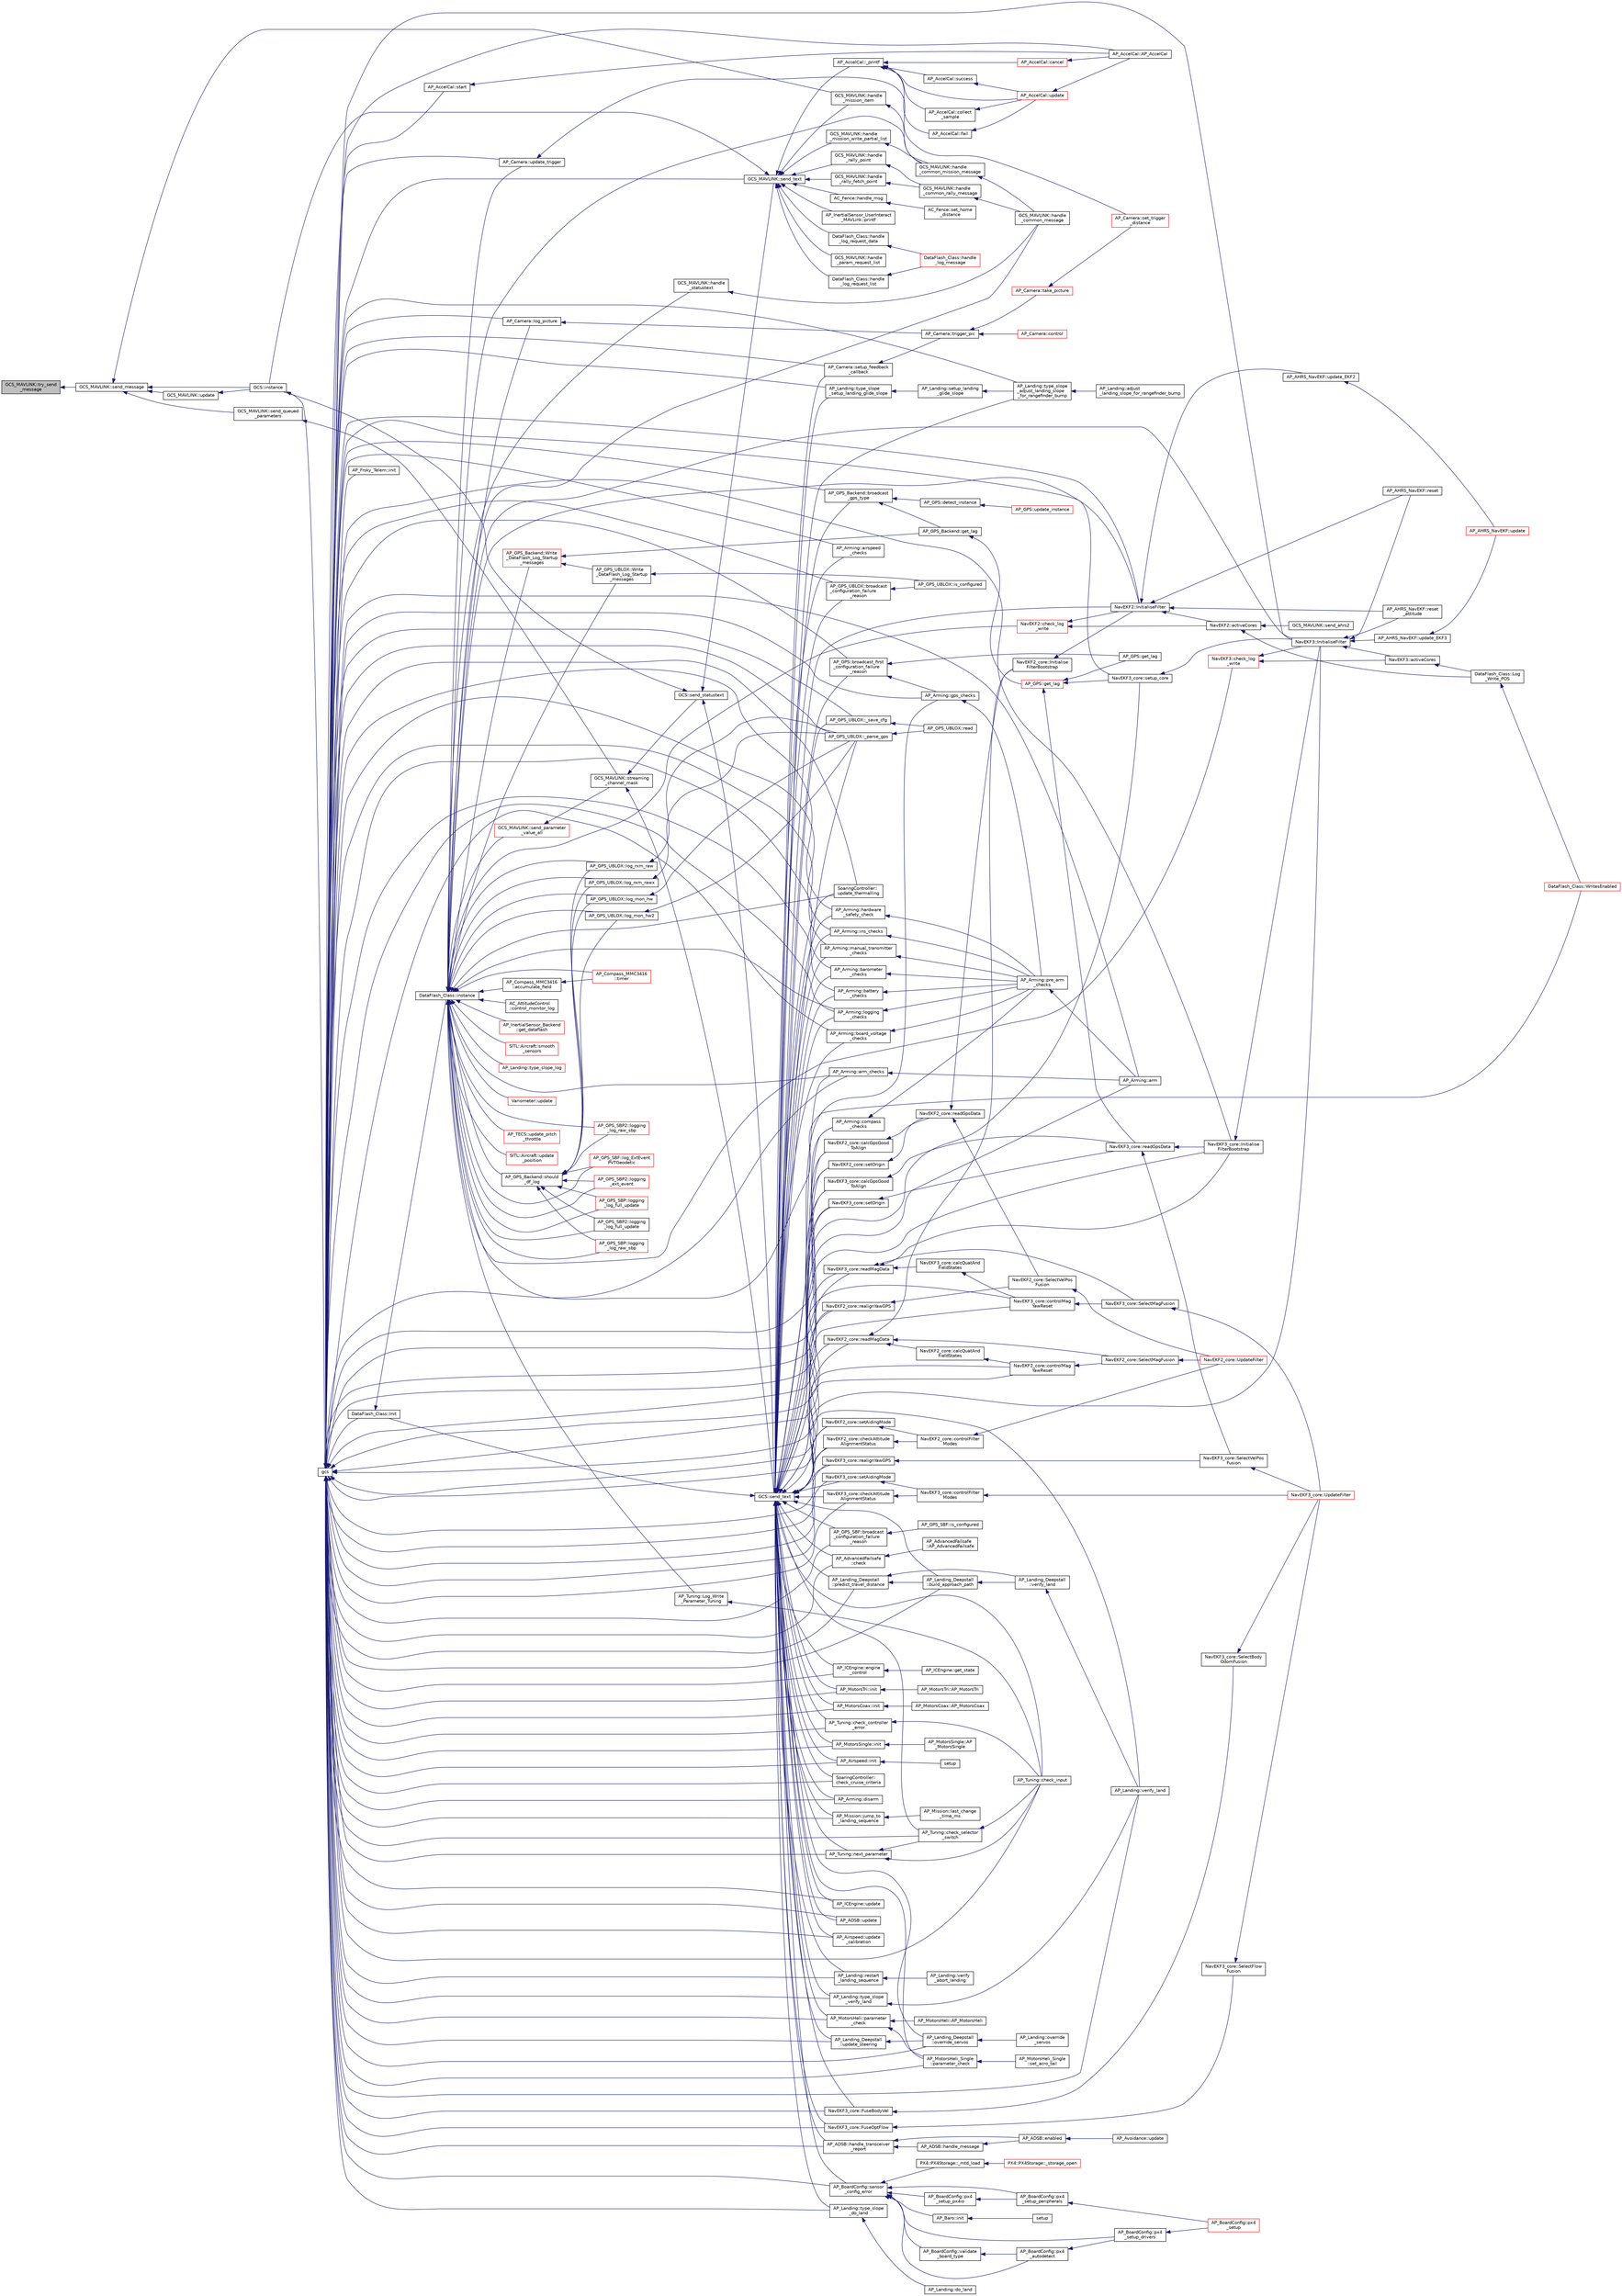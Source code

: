 digraph "GCS_MAVLINK::try_send_message"
{
 // INTERACTIVE_SVG=YES
  edge [fontname="Helvetica",fontsize="10",labelfontname="Helvetica",labelfontsize="10"];
  node [fontname="Helvetica",fontsize="10",shape=record];
  rankdir="LR";
  Node1 [label="GCS_MAVLINK::try_send\l_message",height=0.2,width=0.4,color="black", fillcolor="grey75", style="filled", fontcolor="black"];
  Node1 -> Node2 [dir="back",color="midnightblue",fontsize="10",style="solid",fontname="Helvetica"];
  Node2 [label="GCS_MAVLINK::send_message",height=0.2,width=0.4,color="black", fillcolor="white", style="filled",URL="$structGCS__MAVLINK.html#a4902306dab46ff02b2296f99eb1f1c9c"];
  Node2 -> Node3 [dir="back",color="midnightblue",fontsize="10",style="solid",fontname="Helvetica"];
  Node3 [label="GCS_MAVLINK::handle\l_mission_item",height=0.2,width=0.4,color="black", fillcolor="white", style="filled",URL="$structGCS__MAVLINK.html#a143a91427102a9aea995d10bad67f435"];
  Node3 -> Node4 [dir="back",color="midnightblue",fontsize="10",style="solid",fontname="Helvetica"];
  Node4 [label="GCS_MAVLINK::handle\l_common_mission_message",height=0.2,width=0.4,color="black", fillcolor="white", style="filled",URL="$structGCS__MAVLINK.html#a00013e2a14c47d88af2638763d82e7d3"];
  Node4 -> Node5 [dir="back",color="midnightblue",fontsize="10",style="solid",fontname="Helvetica"];
  Node5 [label="GCS_MAVLINK::handle\l_common_message",height=0.2,width=0.4,color="black", fillcolor="white", style="filled",URL="$structGCS__MAVLINK.html#a13da94a2548ade6552a5250eb3251e89"];
  Node2 -> Node6 [dir="back",color="midnightblue",fontsize="10",style="solid",fontname="Helvetica"];
  Node6 [label="GCS::instance",height=0.2,width=0.4,color="black", fillcolor="white", style="filled",URL="$classGCS.html#ae4cc34bdfabd2de4587d3553e6b4582d"];
  Node6 -> Node7 [dir="back",color="midnightblue",fontsize="10",style="solid",fontname="Helvetica"];
  Node7 [label="gcs",height=0.2,width=0.4,color="black", fillcolor="white", style="filled",URL="$GCS__Common_8cpp.html#a1d3cc361b864ddf64a44c12ab3bd044e"];
  Node7 -> Node8 [dir="back",color="midnightblue",fontsize="10",style="solid",fontname="Helvetica"];
  Node8 [label="AP_GPS_UBLOX::_parse_gps",height=0.2,width=0.4,color="black", fillcolor="white", style="filled",URL="$classAP__GPS__UBLOX.html#a16ae8ab4b0babfbc2245beb0a438ec33"];
  Node8 -> Node9 [dir="back",color="midnightblue",fontsize="10",style="solid",fontname="Helvetica"];
  Node9 [label="AP_GPS_UBLOX::read",height=0.2,width=0.4,color="black", fillcolor="white", style="filled",URL="$classAP__GPS__UBLOX.html#a09825f5ca37ee9bdb5e0939a4073a84e"];
  Node7 -> Node10 [dir="back",color="midnightblue",fontsize="10",style="solid",fontname="Helvetica"];
  Node10 [label="AP_GPS_UBLOX::_save_cfg",height=0.2,width=0.4,color="black", fillcolor="white", style="filled",URL="$classAP__GPS__UBLOX.html#a735f714c51ff36ab8e5fa4cf266627ab"];
  Node10 -> Node9 [dir="back",color="midnightblue",fontsize="10",style="solid",fontname="Helvetica"];
  Node7 -> Node11 [dir="back",color="midnightblue",fontsize="10",style="solid",fontname="Helvetica"];
  Node11 [label="AP_Arming::airspeed\l_checks",height=0.2,width=0.4,color="black", fillcolor="white", style="filled",URL="$classAP__Arming.html#a2b7ca6e3c7517feca088b28d45f2fc61"];
  Node7 -> Node12 [dir="back",color="midnightblue",fontsize="10",style="solid",fontname="Helvetica"];
  Node12 [label="AP_AccelCal::AP_AccelCal",height=0.2,width=0.4,color="black", fillcolor="white", style="filled",URL="$classAP__AccelCal.html#a04edd404ef14de6e6106e02f3746afeb"];
  Node7 -> Node13 [dir="back",color="midnightblue",fontsize="10",style="solid",fontname="Helvetica"];
  Node13 [label="AP_Arming::arm",height=0.2,width=0.4,color="black", fillcolor="white", style="filled",URL="$classAP__Arming.html#a47b859d9929a736df2f08a1cad03efcb"];
  Node7 -> Node14 [dir="back",color="midnightblue",fontsize="10",style="solid",fontname="Helvetica"];
  Node14 [label="AP_Arming::arm_checks",height=0.2,width=0.4,color="black", fillcolor="white", style="filled",URL="$classAP__Arming.html#ab2f0095af9b74996b11006d85fc137ed"];
  Node14 -> Node13 [dir="back",color="midnightblue",fontsize="10",style="solid",fontname="Helvetica"];
  Node7 -> Node15 [dir="back",color="midnightblue",fontsize="10",style="solid",fontname="Helvetica"];
  Node15 [label="AP_Arming::barometer\l_checks",height=0.2,width=0.4,color="black", fillcolor="white", style="filled",URL="$classAP__Arming.html#af6f4e5ed936ada30378367cda0ad7710"];
  Node15 -> Node16 [dir="back",color="midnightblue",fontsize="10",style="solid",fontname="Helvetica"];
  Node16 [label="AP_Arming::pre_arm\l_checks",height=0.2,width=0.4,color="black", fillcolor="white", style="filled",URL="$classAP__Arming.html#a73c03baf7f22b7124a2ac9e9286a850a"];
  Node16 -> Node13 [dir="back",color="midnightblue",fontsize="10",style="solid",fontname="Helvetica"];
  Node7 -> Node17 [dir="back",color="midnightblue",fontsize="10",style="solid",fontname="Helvetica"];
  Node17 [label="AP_Arming::battery\l_checks",height=0.2,width=0.4,color="black", fillcolor="white", style="filled",URL="$classAP__Arming.html#a03bd378dc54cf6f8624cac6c2e59aa79"];
  Node17 -> Node16 [dir="back",color="midnightblue",fontsize="10",style="solid",fontname="Helvetica"];
  Node7 -> Node18 [dir="back",color="midnightblue",fontsize="10",style="solid",fontname="Helvetica"];
  Node18 [label="AP_Arming::board_voltage\l_checks",height=0.2,width=0.4,color="black", fillcolor="white", style="filled",URL="$classAP__Arming.html#a3a7732a0c5ed5b5ccbb97e72c2a6587c"];
  Node18 -> Node16 [dir="back",color="midnightblue",fontsize="10",style="solid",fontname="Helvetica"];
  Node7 -> Node19 [dir="back",color="midnightblue",fontsize="10",style="solid",fontname="Helvetica"];
  Node19 [label="AP_GPS_SBF::broadcast\l_configuration_failure\l_reason",height=0.2,width=0.4,color="black", fillcolor="white", style="filled",URL="$classAP__GPS__SBF.html#a3afd5ceacd87462981cc290fd3dcc66d"];
  Node19 -> Node20 [dir="back",color="midnightblue",fontsize="10",style="solid",fontname="Helvetica"];
  Node20 [label="AP_GPS_SBF::is_configured",height=0.2,width=0.4,color="black", fillcolor="white", style="filled",URL="$classAP__GPS__SBF.html#a6efa60b7831d8b60ebee050d2d37842d"];
  Node7 -> Node21 [dir="back",color="midnightblue",fontsize="10",style="solid",fontname="Helvetica"];
  Node21 [label="AP_GPS_UBLOX::broadcast\l_configuration_failure\l_reason",height=0.2,width=0.4,color="black", fillcolor="white", style="filled",URL="$classAP__GPS__UBLOX.html#a63fbd7a6bd3cac3ce3072a4713a0d1bc"];
  Node21 -> Node22 [dir="back",color="midnightblue",fontsize="10",style="solid",fontname="Helvetica"];
  Node22 [label="AP_GPS_UBLOX::is_configured",height=0.2,width=0.4,color="black", fillcolor="white", style="filled",URL="$classAP__GPS__UBLOX.html#a58f67b3059c4ba8892d12ae9139f077d"];
  Node7 -> Node23 [dir="back",color="midnightblue",fontsize="10",style="solid",fontname="Helvetica"];
  Node23 [label="AP_GPS::broadcast_first\l_configuration_failure\l_reason",height=0.2,width=0.4,color="black", fillcolor="white", style="filled",URL="$classAP__GPS.html#a04a660c6aeee0add4d4d6ebac74c2944"];
  Node23 -> Node24 [dir="back",color="midnightblue",fontsize="10",style="solid",fontname="Helvetica"];
  Node24 [label="AP_GPS::get_lag",height=0.2,width=0.4,color="black", fillcolor="white", style="filled",URL="$classAP__GPS.html#a6e74a89971cdb43f9d24e5dd9a36a090"];
  Node23 -> Node25 [dir="back",color="midnightblue",fontsize="10",style="solid",fontname="Helvetica"];
  Node25 [label="AP_Arming::gps_checks",height=0.2,width=0.4,color="black", fillcolor="white", style="filled",URL="$classAP__Arming.html#a3e31fe40e0d7d0e6befd2f82dd6b5a6d"];
  Node25 -> Node16 [dir="back",color="midnightblue",fontsize="10",style="solid",fontname="Helvetica"];
  Node7 -> Node26 [dir="back",color="midnightblue",fontsize="10",style="solid",fontname="Helvetica"];
  Node26 [label="AP_GPS_Backend::broadcast\l_gps_type",height=0.2,width=0.4,color="black", fillcolor="white", style="filled",URL="$classAP__GPS__Backend.html#ae08cc0de134fdba86c629c09dc5c8790"];
  Node26 -> Node27 [dir="back",color="midnightblue",fontsize="10",style="solid",fontname="Helvetica"];
  Node27 [label="AP_GPS::detect_instance",height=0.2,width=0.4,color="black", fillcolor="white", style="filled",URL="$classAP__GPS.html#a4bdd5c70ed358b4147a58c7d09f040dd"];
  Node27 -> Node28 [dir="back",color="midnightblue",fontsize="10",style="solid",fontname="Helvetica"];
  Node28 [label="AP_GPS::update_instance",height=0.2,width=0.4,color="red", fillcolor="white", style="filled",URL="$classAP__GPS.html#a83302e8b52e5d01ae67375b3542eb460"];
  Node26 -> Node29 [dir="back",color="midnightblue",fontsize="10",style="solid",fontname="Helvetica"];
  Node29 [label="AP_GPS_Backend::get_lag",height=0.2,width=0.4,color="black", fillcolor="white", style="filled",URL="$classAP__GPS__Backend.html#aef958d85d2717afc7b1e3af3eaf19291"];
  Node29 -> Node30 [dir="back",color="midnightblue",fontsize="10",style="solid",fontname="Helvetica"];
  Node30 [label="AP_GPS::get_lag",height=0.2,width=0.4,color="red", fillcolor="white", style="filled",URL="$classAP__GPS.html#a4a682466e84404be8ca6f66816fd56a5"];
  Node30 -> Node24 [dir="back",color="midnightblue",fontsize="10",style="solid",fontname="Helvetica"];
  Node30 -> Node31 [dir="back",color="midnightblue",fontsize="10",style="solid",fontname="Helvetica"];
  Node31 [label="NavEKF3_core::readGpsData",height=0.2,width=0.4,color="black", fillcolor="white", style="filled",URL="$classNavEKF3__core.html#ac8dc281034818e5fc9b2207daa2b7c3a"];
  Node31 -> Node32 [dir="back",color="midnightblue",fontsize="10",style="solid",fontname="Helvetica"];
  Node32 [label="NavEKF3_core::Initialise\lFilterBootstrap",height=0.2,width=0.4,color="black", fillcolor="white", style="filled",URL="$classNavEKF3__core.html#aae18ada44b1b7be0d45af03391ef961a"];
  Node32 -> Node33 [dir="back",color="midnightblue",fontsize="10",style="solid",fontname="Helvetica"];
  Node33 [label="NavEKF3::InitialiseFilter",height=0.2,width=0.4,color="black", fillcolor="white", style="filled",URL="$classNavEKF3.html#a07f064fa513fbb6e7188141904f3b5b5"];
  Node33 -> Node34 [dir="back",color="midnightblue",fontsize="10",style="solid",fontname="Helvetica"];
  Node34 [label="AP_AHRS_NavEKF::update_EKF3",height=0.2,width=0.4,color="black", fillcolor="white", style="filled",URL="$classAP__AHRS__NavEKF.html#a324160404f12959e955554f5aed26459"];
  Node34 -> Node35 [dir="back",color="midnightblue",fontsize="10",style="solid",fontname="Helvetica"];
  Node35 [label="AP_AHRS_NavEKF::update",height=0.2,width=0.4,color="red", fillcolor="white", style="filled",URL="$classAP__AHRS__NavEKF.html#ac8111979c5dc37a55b2c50818534ea52"];
  Node33 -> Node36 [dir="back",color="midnightblue",fontsize="10",style="solid",fontname="Helvetica"];
  Node36 [label="AP_AHRS_NavEKF::reset",height=0.2,width=0.4,color="black", fillcolor="white", style="filled",URL="$classAP__AHRS__NavEKF.html#a532ff0df024a4537e5a108c42ba405a7"];
  Node33 -> Node37 [dir="back",color="midnightblue",fontsize="10",style="solid",fontname="Helvetica"];
  Node37 [label="AP_AHRS_NavEKF::reset\l_attitude",height=0.2,width=0.4,color="black", fillcolor="white", style="filled",URL="$classAP__AHRS__NavEKF.html#a9bd3c7f1793a48cd0d736b19fbfaf19a"];
  Node33 -> Node38 [dir="back",color="midnightblue",fontsize="10",style="solid",fontname="Helvetica"];
  Node38 [label="NavEKF3::activeCores",height=0.2,width=0.4,color="black", fillcolor="white", style="filled",URL="$classNavEKF3.html#a3e1f50ad977a17222fcd7a6851b0f2ec"];
  Node38 -> Node39 [dir="back",color="midnightblue",fontsize="10",style="solid",fontname="Helvetica"];
  Node39 [label="DataFlash_Class::Log\l_Write_POS",height=0.2,width=0.4,color="black", fillcolor="white", style="filled",URL="$classDataFlash__Class.html#a46e58faaa53c44516433f6bb7bde4163"];
  Node39 -> Node40 [dir="back",color="midnightblue",fontsize="10",style="solid",fontname="Helvetica"];
  Node40 [label="DataFlash_Class::WritesEnabled",height=0.2,width=0.4,color="red", fillcolor="white", style="filled",URL="$classDataFlash__Class.html#a680528ccef337901407a125439e1f397"];
  Node31 -> Node41 [dir="back",color="midnightblue",fontsize="10",style="solid",fontname="Helvetica"];
  Node41 [label="NavEKF3_core::SelectVelPos\lFusion",height=0.2,width=0.4,color="black", fillcolor="white", style="filled",URL="$classNavEKF3__core.html#a8f4723dabc873f7112948a18b290fb01"];
  Node41 -> Node42 [dir="back",color="midnightblue",fontsize="10",style="solid",fontname="Helvetica"];
  Node42 [label="NavEKF3_core::UpdateFilter",height=0.2,width=0.4,color="red", fillcolor="white", style="filled",URL="$classNavEKF3__core.html#a2a7fae9e0bf2ce6fc2f9b3918dc168d3"];
  Node30 -> Node43 [dir="back",color="midnightblue",fontsize="10",style="solid",fontname="Helvetica"];
  Node43 [label="NavEKF3_core::setup_core",height=0.2,width=0.4,color="black", fillcolor="white", style="filled",URL="$classNavEKF3__core.html#a0b8f47e59f846a862b145edfaa9b7e99"];
  Node43 -> Node33 [dir="back",color="midnightblue",fontsize="10",style="solid",fontname="Helvetica"];
  Node7 -> Node44 [dir="back",color="midnightblue",fontsize="10",style="solid",fontname="Helvetica"];
  Node44 [label="AP_Landing_Deepstall\l::build_approach_path",height=0.2,width=0.4,color="black", fillcolor="white", style="filled",URL="$classAP__Landing__Deepstall.html#a4a72b071a83b10f686db40d93a9ddb7c"];
  Node44 -> Node45 [dir="back",color="midnightblue",fontsize="10",style="solid",fontname="Helvetica"];
  Node45 [label="AP_Landing_Deepstall\l::verify_land",height=0.2,width=0.4,color="black", fillcolor="white", style="filled",URL="$classAP__Landing__Deepstall.html#af3cde793ef57477c3468547de0a8a90f"];
  Node45 -> Node46 [dir="back",color="midnightblue",fontsize="10",style="solid",fontname="Helvetica"];
  Node46 [label="AP_Landing::verify_land",height=0.2,width=0.4,color="black", fillcolor="white", style="filled",URL="$classAP__Landing.html#afdbc34de818b9cb366336c23660fd495"];
  Node7 -> Node47 [dir="back",color="midnightblue",fontsize="10",style="solid",fontname="Helvetica"];
  Node47 [label="NavEKF2_core::calcGpsGood\lToAlign",height=0.2,width=0.4,color="black", fillcolor="white", style="filled",URL="$classNavEKF2__core.html#af17ad10645eedde6134e5988ed2b80b2"];
  Node47 -> Node48 [dir="back",color="midnightblue",fontsize="10",style="solid",fontname="Helvetica"];
  Node48 [label="NavEKF2_core::readGpsData",height=0.2,width=0.4,color="black", fillcolor="white", style="filled",URL="$classNavEKF2__core.html#ae325dba2deac733f1de41c5e7ee4f707"];
  Node48 -> Node49 [dir="back",color="midnightblue",fontsize="10",style="solid",fontname="Helvetica"];
  Node49 [label="NavEKF2_core::Initialise\lFilterBootstrap",height=0.2,width=0.4,color="black", fillcolor="white", style="filled",URL="$classNavEKF2__core.html#a4a06ae47c3edebdecd2b179a0567f00b"];
  Node49 -> Node50 [dir="back",color="midnightblue",fontsize="10",style="solid",fontname="Helvetica"];
  Node50 [label="NavEKF2::InitialiseFilter",height=0.2,width=0.4,color="black", fillcolor="white", style="filled",URL="$classNavEKF2.html#a9c447b8d84abf2dfc845ddbbbad46a2b"];
  Node50 -> Node51 [dir="back",color="midnightblue",fontsize="10",style="solid",fontname="Helvetica"];
  Node51 [label="AP_AHRS_NavEKF::update_EKF2",height=0.2,width=0.4,color="black", fillcolor="white", style="filled",URL="$classAP__AHRS__NavEKF.html#a0187c6d3d4348b002a204c05d3e94b07"];
  Node51 -> Node35 [dir="back",color="midnightblue",fontsize="10",style="solid",fontname="Helvetica"];
  Node50 -> Node36 [dir="back",color="midnightblue",fontsize="10",style="solid",fontname="Helvetica"];
  Node50 -> Node37 [dir="back",color="midnightblue",fontsize="10",style="solid",fontname="Helvetica"];
  Node50 -> Node52 [dir="back",color="midnightblue",fontsize="10",style="solid",fontname="Helvetica"];
  Node52 [label="NavEKF2::activeCores",height=0.2,width=0.4,color="black", fillcolor="white", style="filled",URL="$classNavEKF2.html#ab18af2714c15fcf190493c01e2a28c73"];
  Node52 -> Node39 [dir="back",color="midnightblue",fontsize="10",style="solid",fontname="Helvetica"];
  Node52 -> Node53 [dir="back",color="midnightblue",fontsize="10",style="solid",fontname="Helvetica"];
  Node53 [label="GCS_MAVLINK::send_ahrs2",height=0.2,width=0.4,color="black", fillcolor="white", style="filled",URL="$structGCS__MAVLINK.html#a558ba3447048b78cb9dde460053e2741"];
  Node48 -> Node54 [dir="back",color="midnightblue",fontsize="10",style="solid",fontname="Helvetica"];
  Node54 [label="NavEKF2_core::SelectVelPos\lFusion",height=0.2,width=0.4,color="black", fillcolor="white", style="filled",URL="$classNavEKF2__core.html#aff31047fa71772bca7ce574617ede0f6"];
  Node54 -> Node55 [dir="back",color="midnightblue",fontsize="10",style="solid",fontname="Helvetica"];
  Node55 [label="NavEKF2_core::UpdateFilter",height=0.2,width=0.4,color="red", fillcolor="white", style="filled",URL="$classNavEKF2__core.html#a5f5c815cbd5ebba30d731f89f87726c3"];
  Node7 -> Node56 [dir="back",color="midnightblue",fontsize="10",style="solid",fontname="Helvetica"];
  Node56 [label="NavEKF3_core::calcGpsGood\lToAlign",height=0.2,width=0.4,color="black", fillcolor="white", style="filled",URL="$classNavEKF3__core.html#ab712c6228fff3e0413b5bf039755ccaf"];
  Node56 -> Node31 [dir="back",color="midnightblue",fontsize="10",style="solid",fontname="Helvetica"];
  Node7 -> Node57 [dir="back",color="midnightblue",fontsize="10",style="solid",fontname="Helvetica"];
  Node57 [label="AP_AdvancedFailsafe\l::check",height=0.2,width=0.4,color="black", fillcolor="white", style="filled",URL="$classAP__AdvancedFailsafe.html#a017a878d56457eea9bd9a59c07b92190"];
  Node57 -> Node58 [dir="back",color="midnightblue",fontsize="10",style="solid",fontname="Helvetica"];
  Node58 [label="AP_AdvancedFailsafe\l::AP_AdvancedFailsafe",height=0.2,width=0.4,color="black", fillcolor="white", style="filled",URL="$classAP__AdvancedFailsafe.html#a39be1f9cf2fd71b852e60314e24a5014"];
  Node7 -> Node59 [dir="back",color="midnightblue",fontsize="10",style="solid",fontname="Helvetica"];
  Node59 [label="AP_Tuning::check_controller\l_error",height=0.2,width=0.4,color="black", fillcolor="white", style="filled",URL="$classAP__Tuning.html#a2edf7f8bc74c25be438ec7ceacbe9267"];
  Node59 -> Node60 [dir="back",color="midnightblue",fontsize="10",style="solid",fontname="Helvetica"];
  Node60 [label="AP_Tuning::check_input",height=0.2,width=0.4,color="black", fillcolor="white", style="filled",URL="$classAP__Tuning.html#a26bf8c5e3711e547ce95654ca285fecb"];
  Node7 -> Node61 [dir="back",color="midnightblue",fontsize="10",style="solid",fontname="Helvetica"];
  Node61 [label="SoaringController::\lcheck_cruise_criteria",height=0.2,width=0.4,color="black", fillcolor="white", style="filled",URL="$classSoaringController.html#a67d3126fd2b67b567a8aac3998948170"];
  Node7 -> Node60 [dir="back",color="midnightblue",fontsize="10",style="solid",fontname="Helvetica"];
  Node7 -> Node62 [dir="back",color="midnightblue",fontsize="10",style="solid",fontname="Helvetica"];
  Node62 [label="AP_Tuning::check_selector\l_switch",height=0.2,width=0.4,color="black", fillcolor="white", style="filled",URL="$classAP__Tuning.html#a2c322bf5acb10cb09aee89436abf4e04"];
  Node62 -> Node60 [dir="back",color="midnightblue",fontsize="10",style="solid",fontname="Helvetica"];
  Node7 -> Node63 [dir="back",color="midnightblue",fontsize="10",style="solid",fontname="Helvetica"];
  Node63 [label="NavEKF2_core::checkAttitude\lAlignmentStatus",height=0.2,width=0.4,color="black", fillcolor="white", style="filled",URL="$classNavEKF2__core.html#aeae0381fbcdde23ea1a58f929d0aeafb"];
  Node63 -> Node64 [dir="back",color="midnightblue",fontsize="10",style="solid",fontname="Helvetica"];
  Node64 [label="NavEKF2_core::controlFilter\lModes",height=0.2,width=0.4,color="black", fillcolor="white", style="filled",URL="$classNavEKF2__core.html#a9c41b138c335540f4cc51c4b3fff9b9f"];
  Node64 -> Node55 [dir="back",color="midnightblue",fontsize="10",style="solid",fontname="Helvetica"];
  Node7 -> Node65 [dir="back",color="midnightblue",fontsize="10",style="solid",fontname="Helvetica"];
  Node65 [label="NavEKF3_core::checkAttitude\lAlignmentStatus",height=0.2,width=0.4,color="black", fillcolor="white", style="filled",URL="$classNavEKF3__core.html#a7ccaa712cd813dd23e6cb1a438be83ae"];
  Node65 -> Node66 [dir="back",color="midnightblue",fontsize="10",style="solid",fontname="Helvetica"];
  Node66 [label="NavEKF3_core::controlFilter\lModes",height=0.2,width=0.4,color="black", fillcolor="white", style="filled",URL="$classNavEKF3__core.html#a95c6e08d506573f77311f547a0d97fd2"];
  Node66 -> Node42 [dir="back",color="midnightblue",fontsize="10",style="solid",fontname="Helvetica"];
  Node7 -> Node67 [dir="back",color="midnightblue",fontsize="10",style="solid",fontname="Helvetica"];
  Node67 [label="AP_Arming::compass\l_checks",height=0.2,width=0.4,color="black", fillcolor="white", style="filled",URL="$classAP__Arming.html#a24332b3f5e2e233914bce12e69ae9564"];
  Node67 -> Node16 [dir="back",color="midnightblue",fontsize="10",style="solid",fontname="Helvetica"];
  Node7 -> Node68 [dir="back",color="midnightblue",fontsize="10",style="solid",fontname="Helvetica"];
  Node68 [label="NavEKF2_core::controlMag\lYawReset",height=0.2,width=0.4,color="black", fillcolor="white", style="filled",URL="$classNavEKF2__core.html#a3989e564224adfa26b0e32a5a03aca10"];
  Node68 -> Node69 [dir="back",color="midnightblue",fontsize="10",style="solid",fontname="Helvetica"];
  Node69 [label="NavEKF2_core::SelectMagFusion",height=0.2,width=0.4,color="black", fillcolor="white", style="filled",URL="$classNavEKF2__core.html#aa0f6cd840e93e0233f056c88ce45ef85"];
  Node69 -> Node55 [dir="back",color="midnightblue",fontsize="10",style="solid",fontname="Helvetica"];
  Node7 -> Node70 [dir="back",color="midnightblue",fontsize="10",style="solid",fontname="Helvetica"];
  Node70 [label="NavEKF3_core::controlMag\lYawReset",height=0.2,width=0.4,color="black", fillcolor="white", style="filled",URL="$classNavEKF3__core.html#ae050fc8e6c45d5134f8cba8dabc719e8"];
  Node70 -> Node71 [dir="back",color="midnightblue",fontsize="10",style="solid",fontname="Helvetica"];
  Node71 [label="NavEKF3_core::SelectMagFusion",height=0.2,width=0.4,color="black", fillcolor="white", style="filled",URL="$classNavEKF3__core.html#a800d407d377e6532d563c68cc3c731d8"];
  Node71 -> Node42 [dir="back",color="midnightblue",fontsize="10",style="solid",fontname="Helvetica"];
  Node7 -> Node72 [dir="back",color="midnightblue",fontsize="10",style="solid",fontname="Helvetica"];
  Node72 [label="AP_Arming::disarm",height=0.2,width=0.4,color="black", fillcolor="white", style="filled",URL="$classAP__Arming.html#a1cd502992feb63526f3e2942576d4c03"];
  Node7 -> Node73 [dir="back",color="midnightblue",fontsize="10",style="solid",fontname="Helvetica"];
  Node73 [label="AP_ICEngine::engine\l_control",height=0.2,width=0.4,color="black", fillcolor="white", style="filled",URL="$classAP__ICEngine.html#a7ff9bcb99673c2fdd18f017902759fdc"];
  Node73 -> Node74 [dir="back",color="midnightblue",fontsize="10",style="solid",fontname="Helvetica"];
  Node74 [label="AP_ICEngine::get_state",height=0.2,width=0.4,color="black", fillcolor="white", style="filled",URL="$classAP__ICEngine.html#a8f16fbca2b8c8ecd7b0c4b25e75b780c"];
  Node7 -> Node75 [dir="back",color="midnightblue",fontsize="10",style="solid",fontname="Helvetica"];
  Node75 [label="NavEKF3_core::FuseBodyVel",height=0.2,width=0.4,color="black", fillcolor="white", style="filled",URL="$classNavEKF3__core.html#ac3a112101b27d4efd4d9f9cb7904268f"];
  Node75 -> Node76 [dir="back",color="midnightblue",fontsize="10",style="solid",fontname="Helvetica"];
  Node76 [label="NavEKF3_core::SelectBody\lOdomFusion",height=0.2,width=0.4,color="black", fillcolor="white", style="filled",URL="$classNavEKF3__core.html#a3428bb1101c7d29ed20a768b39e234a1"];
  Node76 -> Node42 [dir="back",color="midnightblue",fontsize="10",style="solid",fontname="Helvetica"];
  Node7 -> Node77 [dir="back",color="midnightblue",fontsize="10",style="solid",fontname="Helvetica"];
  Node77 [label="NavEKF3_core::FuseOptFlow",height=0.2,width=0.4,color="black", fillcolor="white", style="filled",URL="$classNavEKF3__core.html#a54648c765fad2d34d1de4453beb07f01"];
  Node77 -> Node78 [dir="back",color="midnightblue",fontsize="10",style="solid",fontname="Helvetica"];
  Node78 [label="NavEKF3_core::SelectFlow\lFusion",height=0.2,width=0.4,color="black", fillcolor="white", style="filled",URL="$classNavEKF3__core.html#a39734940646764850a021495895c7beb"];
  Node78 -> Node42 [dir="back",color="midnightblue",fontsize="10",style="solid",fontname="Helvetica"];
  Node7 -> Node25 [dir="back",color="midnightblue",fontsize="10",style="solid",fontname="Helvetica"];
  Node7 -> Node79 [dir="back",color="midnightblue",fontsize="10",style="solid",fontname="Helvetica"];
  Node79 [label="AP_ADSB::handle_transceiver\l_report",height=0.2,width=0.4,color="black", fillcolor="white", style="filled",URL="$classAP__ADSB.html#a3e100c93ec641fc04cbf8b0472a482f2"];
  Node79 -> Node80 [dir="back",color="midnightblue",fontsize="10",style="solid",fontname="Helvetica"];
  Node80 [label="AP_ADSB::enabled",height=0.2,width=0.4,color="black", fillcolor="white", style="filled",URL="$classAP__ADSB.html#af26aa027b7f46c7bc4c6df02e2b383d8"];
  Node80 -> Node81 [dir="back",color="midnightblue",fontsize="10",style="solid",fontname="Helvetica"];
  Node81 [label="AP_Avoidance::update",height=0.2,width=0.4,color="black", fillcolor="white", style="filled",URL="$classAP__Avoidance.html#a37059296c298d5f6d9a5fb11bab4d329"];
  Node79 -> Node82 [dir="back",color="midnightblue",fontsize="10",style="solid",fontname="Helvetica"];
  Node82 [label="AP_ADSB::handle_message",height=0.2,width=0.4,color="black", fillcolor="white", style="filled",URL="$classAP__ADSB.html#add2ce2f5a7bb949117e97164712f814e"];
  Node82 -> Node80 [dir="back",color="midnightblue",fontsize="10",style="solid",fontname="Helvetica"];
  Node7 -> Node83 [dir="back",color="midnightblue",fontsize="10",style="solid",fontname="Helvetica"];
  Node83 [label="AP_Arming::hardware\l_safety_check",height=0.2,width=0.4,color="black", fillcolor="white", style="filled",URL="$classAP__Arming.html#a66dd88cc4605d1c91c655b2959274b5c"];
  Node83 -> Node16 [dir="back",color="midnightblue",fontsize="10",style="solid",fontname="Helvetica"];
  Node7 -> Node84 [dir="back",color="midnightblue",fontsize="10",style="solid",fontname="Helvetica"];
  Node84 [label="AP_MotorsTri::init",height=0.2,width=0.4,color="black", fillcolor="white", style="filled",URL="$classAP__MotorsTri.html#ab3d9289eccb10b59908b71f5d6deef12"];
  Node84 -> Node85 [dir="back",color="midnightblue",fontsize="10",style="solid",fontname="Helvetica"];
  Node85 [label="AP_MotorsTri::AP_MotorsTri",height=0.2,width=0.4,color="black", fillcolor="white", style="filled",URL="$classAP__MotorsTri.html#a282f48b7e788fbbe5ae835a00937cb02",tooltip="Constructor. "];
  Node7 -> Node86 [dir="back",color="midnightblue",fontsize="10",style="solid",fontname="Helvetica"];
  Node86 [label="AP_MotorsCoax::init",height=0.2,width=0.4,color="black", fillcolor="white", style="filled",URL="$classAP__MotorsCoax.html#a608e8b345514d5dc776e9127340c16ce"];
  Node86 -> Node87 [dir="back",color="midnightblue",fontsize="10",style="solid",fontname="Helvetica"];
  Node87 [label="AP_MotorsCoax::AP_MotorsCoax",height=0.2,width=0.4,color="black", fillcolor="white", style="filled",URL="$classAP__MotorsCoax.html#a9f2013067a9ad3699bad4bd7ec4fba55",tooltip="Constructor. "];
  Node7 -> Node88 [dir="back",color="midnightblue",fontsize="10",style="solid",fontname="Helvetica"];
  Node88 [label="AP_MotorsSingle::init",height=0.2,width=0.4,color="black", fillcolor="white", style="filled",URL="$classAP__MotorsSingle.html#a23f9e9dec626aa810d730065eabadbf3"];
  Node88 -> Node89 [dir="back",color="midnightblue",fontsize="10",style="solid",fontname="Helvetica"];
  Node89 [label="AP_MotorsSingle::AP\l_MotorsSingle",height=0.2,width=0.4,color="black", fillcolor="white", style="filled",URL="$classAP__MotorsSingle.html#a93eade83957680ac6f0b01fadc8fbbfa",tooltip="Constructor. "];
  Node7 -> Node90 [dir="back",color="midnightblue",fontsize="10",style="solid",fontname="Helvetica"];
  Node90 [label="AP_Airspeed::init",height=0.2,width=0.4,color="black", fillcolor="white", style="filled",URL="$classAP__Airspeed.html#a7499575104f24c6502e1148c353d9637"];
  Node90 -> Node91 [dir="back",color="midnightblue",fontsize="10",style="solid",fontname="Helvetica"];
  Node91 [label="setup",height=0.2,width=0.4,color="black", fillcolor="white", style="filled",URL="$Airspeed_8cpp.html#a4fc01d736fe50cf5b977f755b675f11d"];
  Node7 -> Node92 [dir="back",color="midnightblue",fontsize="10",style="solid",fontname="Helvetica"];
  Node92 [label="DataFlash_Class::Init",height=0.2,width=0.4,color="black", fillcolor="white", style="filled",URL="$classDataFlash__Class.html#aabebe7ff9db07e2890274fceaa81b063"];
  Node92 -> Node93 [dir="back",color="midnightblue",fontsize="10",style="solid",fontname="Helvetica"];
  Node93 [label="DataFlash_Class::instance",height=0.2,width=0.4,color="black", fillcolor="white", style="filled",URL="$classDataFlash__Class.html#af898b7f68e05b5d2a6eaf53d2c178983"];
  Node93 -> Node94 [dir="back",color="midnightblue",fontsize="10",style="solid",fontname="Helvetica"];
  Node94 [label="AP_Compass_MMC3416\l::accumulate_field",height=0.2,width=0.4,color="black", fillcolor="white", style="filled",URL="$classAP__Compass__MMC3416.html#aa81525e474696e469db55ad9712a1b4f"];
  Node94 -> Node95 [dir="back",color="midnightblue",fontsize="10",style="solid",fontname="Helvetica"];
  Node95 [label="AP_Compass_MMC3416\l::timer",height=0.2,width=0.4,color="red", fillcolor="white", style="filled",URL="$classAP__Compass__MMC3416.html#a8b5b61173af45f3892c51bbeda783190"];
  Node93 -> Node14 [dir="back",color="midnightblue",fontsize="10",style="solid",fontname="Helvetica"];
  Node93 -> Node96 [dir="back",color="midnightblue",fontsize="10",style="solid",fontname="Helvetica"];
  Node96 [label="NavEKF3::check_log\l_write",height=0.2,width=0.4,color="red", fillcolor="white", style="filled",URL="$classNavEKF3.html#afa5a1b626563d35ad95545e8f056214b"];
  Node96 -> Node33 [dir="back",color="midnightblue",fontsize="10",style="solid",fontname="Helvetica"];
  Node96 -> Node38 [dir="back",color="midnightblue",fontsize="10",style="solid",fontname="Helvetica"];
  Node93 -> Node97 [dir="back",color="midnightblue",fontsize="10",style="solid",fontname="Helvetica"];
  Node97 [label="NavEKF2::check_log\l_write",height=0.2,width=0.4,color="red", fillcolor="white", style="filled",URL="$classNavEKF2.html#a124df957952b2cb0c04e4318a173f67a"];
  Node97 -> Node50 [dir="back",color="midnightblue",fontsize="10",style="solid",fontname="Helvetica"];
  Node97 -> Node52 [dir="back",color="midnightblue",fontsize="10",style="solid",fontname="Helvetica"];
  Node93 -> Node98 [dir="back",color="midnightblue",fontsize="10",style="solid",fontname="Helvetica"];
  Node98 [label="AC_AttitudeControl\l::control_monitor_log",height=0.2,width=0.4,color="black", fillcolor="white", style="filled",URL="$classAC__AttitudeControl.html#a24124a33c8cd7a9cd575d0c16a1e2d5b"];
  Node93 -> Node99 [dir="back",color="midnightblue",fontsize="10",style="solid",fontname="Helvetica"];
  Node99 [label="AP_InertialSensor_Backend\l::get_dataflash",height=0.2,width=0.4,color="red", fillcolor="white", style="filled",URL="$classAP__InertialSensor__Backend.html#a6c878a16f5530684e2e1644a374756ca"];
  Node93 -> Node5 [dir="back",color="midnightblue",fontsize="10",style="solid",fontname="Helvetica"];
  Node93 -> Node4 [dir="back",color="midnightblue",fontsize="10",style="solid",fontname="Helvetica"];
  Node93 -> Node100 [dir="back",color="midnightblue",fontsize="10",style="solid",fontname="Helvetica"];
  Node100 [label="GCS_MAVLINK::handle\l_statustext",height=0.2,width=0.4,color="black", fillcolor="white", style="filled",URL="$structGCS__MAVLINK.html#a3e1b87c59be0f67950cce0314ffa4c30"];
  Node100 -> Node5 [dir="back",color="midnightblue",fontsize="10",style="solid",fontname="Helvetica"];
  Node93 -> Node33 [dir="back",color="midnightblue",fontsize="10",style="solid",fontname="Helvetica"];
  Node93 -> Node50 [dir="back",color="midnightblue",fontsize="10",style="solid",fontname="Helvetica"];
  Node93 -> Node101 [dir="back",color="midnightblue",fontsize="10",style="solid",fontname="Helvetica"];
  Node101 [label="AP_GPS_SBF::log_ExtEvent\lPVTGeodetic",height=0.2,width=0.4,color="red", fillcolor="white", style="filled",URL="$classAP__GPS__SBF.html#a029bda686db2bccb2b98f78cf5ea38fe"];
  Node93 -> Node102 [dir="back",color="midnightblue",fontsize="10",style="solid",fontname="Helvetica"];
  Node102 [label="AP_GPS_UBLOX::log_mon_hw",height=0.2,width=0.4,color="black", fillcolor="white", style="filled",URL="$classAP__GPS__UBLOX.html#afaad8ce1ad6c2192e2608e5731789b25"];
  Node102 -> Node8 [dir="back",color="midnightblue",fontsize="10",style="solid",fontname="Helvetica"];
  Node93 -> Node103 [dir="back",color="midnightblue",fontsize="10",style="solid",fontname="Helvetica"];
  Node103 [label="AP_GPS_UBLOX::log_mon_hw2",height=0.2,width=0.4,color="black", fillcolor="white", style="filled",URL="$classAP__GPS__UBLOX.html#aa371c3daa15a309ab65f1522471ff5c2"];
  Node103 -> Node8 [dir="back",color="midnightblue",fontsize="10",style="solid",fontname="Helvetica"];
  Node93 -> Node104 [dir="back",color="midnightblue",fontsize="10",style="solid",fontname="Helvetica"];
  Node104 [label="AP_Camera::log_picture",height=0.2,width=0.4,color="black", fillcolor="white", style="filled",URL="$classAP__Camera.html#ae511c5d9c318c1650f04b4ecb5709112"];
  Node104 -> Node105 [dir="back",color="midnightblue",fontsize="10",style="solid",fontname="Helvetica"];
  Node105 [label="AP_Camera::trigger_pic",height=0.2,width=0.4,color="black", fillcolor="white", style="filled",URL="$classAP__Camera.html#a912338131e4f4ab09eb09139d471b7b3"];
  Node105 -> Node106 [dir="back",color="midnightblue",fontsize="10",style="solid",fontname="Helvetica"];
  Node106 [label="AP_Camera::control",height=0.2,width=0.4,color="red", fillcolor="white", style="filled",URL="$classAP__Camera.html#a7c7aa23d1a71db5345bb11899bbb8f31"];
  Node105 -> Node107 [dir="back",color="midnightblue",fontsize="10",style="solid",fontname="Helvetica"];
  Node107 [label="AP_Camera::take_picture",height=0.2,width=0.4,color="red", fillcolor="white", style="filled",URL="$classAP__Camera.html#a5d7170c290ba358aab4e79e8e79bbb70"];
  Node107 -> Node108 [dir="back",color="midnightblue",fontsize="10",style="solid",fontname="Helvetica"];
  Node108 [label="AP_Camera::set_trigger\l_distance",height=0.2,width=0.4,color="red", fillcolor="white", style="filled",URL="$classAP__Camera.html#a4a39e7eb5e1df8b95ef260b0638c6fc7"];
  Node93 -> Node109 [dir="back",color="midnightblue",fontsize="10",style="solid",fontname="Helvetica"];
  Node109 [label="AP_GPS_UBLOX::log_rxm_raw",height=0.2,width=0.4,color="black", fillcolor="white", style="filled",URL="$classAP__GPS__UBLOX.html#a599fc077195cbe106d1da825688b1440"];
  Node109 -> Node8 [dir="back",color="midnightblue",fontsize="10",style="solid",fontname="Helvetica"];
  Node93 -> Node110 [dir="back",color="midnightblue",fontsize="10",style="solid",fontname="Helvetica"];
  Node110 [label="AP_GPS_UBLOX::log_rxm_rawx",height=0.2,width=0.4,color="black", fillcolor="white", style="filled",URL="$classAP__GPS__UBLOX.html#a3974f2089cb33bed89e19cfe3c7521f8"];
  Node110 -> Node8 [dir="back",color="midnightblue",fontsize="10",style="solid",fontname="Helvetica"];
  Node93 -> Node111 [dir="back",color="midnightblue",fontsize="10",style="solid",fontname="Helvetica"];
  Node111 [label="AP_Tuning::Log_Write\l_Parameter_Tuning",height=0.2,width=0.4,color="black", fillcolor="white", style="filled",URL="$classAP__Tuning.html#abc35074ce5f7c46fbbc644d80c3dc15a"];
  Node111 -> Node60 [dir="back",color="midnightblue",fontsize="10",style="solid",fontname="Helvetica"];
  Node93 -> Node112 [dir="back",color="midnightblue",fontsize="10",style="solid",fontname="Helvetica"];
  Node112 [label="AP_Arming::logging\l_checks",height=0.2,width=0.4,color="black", fillcolor="white", style="filled",URL="$classAP__Arming.html#a42b683a689bf706a186653bcf3c1d442"];
  Node112 -> Node16 [dir="back",color="midnightblue",fontsize="10",style="solid",fontname="Helvetica"];
  Node93 -> Node113 [dir="back",color="midnightblue",fontsize="10",style="solid",fontname="Helvetica"];
  Node113 [label="AP_GPS_SBP2::logging\l_ext_event",height=0.2,width=0.4,color="red", fillcolor="white", style="filled",URL="$classAP__GPS__SBP2.html#ae8c7f53ee8183d7f0b915e9b5a494ae6"];
  Node93 -> Node114 [dir="back",color="midnightblue",fontsize="10",style="solid",fontname="Helvetica"];
  Node114 [label="AP_GPS_SBP::logging\l_log_full_update",height=0.2,width=0.4,color="red", fillcolor="white", style="filled",URL="$classAP__GPS__SBP.html#af5d2846c5c8368ab5d6d9456f78cb04d"];
  Node93 -> Node115 [dir="back",color="midnightblue",fontsize="10",style="solid",fontname="Helvetica"];
  Node115 [label="AP_GPS_SBP2::logging\l_log_full_update",height=0.2,width=0.4,color="black", fillcolor="white", style="filled",URL="$classAP__GPS__SBP2.html#adc254567a151ff0db903b861319f0d56"];
  Node93 -> Node116 [dir="back",color="midnightblue",fontsize="10",style="solid",fontname="Helvetica"];
  Node116 [label="AP_GPS_SBP::logging\l_log_raw_sbp",height=0.2,width=0.4,color="red", fillcolor="white", style="filled",URL="$classAP__GPS__SBP.html#a03c2f3629f94e7b6df5989cc33d9d59a"];
  Node93 -> Node117 [dir="back",color="midnightblue",fontsize="10",style="solid",fontname="Helvetica"];
  Node117 [label="AP_GPS_SBP2::logging\l_log_raw_sbp",height=0.2,width=0.4,color="red", fillcolor="white", style="filled",URL="$classAP__GPS__SBP2.html#af58239a6684265d3fde51012411d110c"];
  Node93 -> Node118 [dir="back",color="midnightblue",fontsize="10",style="solid",fontname="Helvetica"];
  Node118 [label="GCS_MAVLINK::send_parameter\l_value_all",height=0.2,width=0.4,color="red", fillcolor="white", style="filled",URL="$structGCS__MAVLINK.html#a1b0f7429c8fb152e17cd5fc0ff0d9267"];
  Node118 -> Node119 [dir="back",color="midnightblue",fontsize="10",style="solid",fontname="Helvetica"];
  Node119 [label="GCS_MAVLINK::streaming\l_channel_mask",height=0.2,width=0.4,color="black", fillcolor="white", style="filled",URL="$structGCS__MAVLINK.html#af948c4a65f98679941885e2c7cc12ac5"];
  Node119 -> Node120 [dir="back",color="midnightblue",fontsize="10",style="solid",fontname="Helvetica"];
  Node120 [label="GCS::send_statustext",height=0.2,width=0.4,color="black", fillcolor="white", style="filled",URL="$classGCS.html#a313e604179053ea42415b1c9289f13cd"];
  Node120 -> Node6 [dir="back",color="midnightblue",fontsize="10",style="solid",fontname="Helvetica"];
  Node120 -> Node121 [dir="back",color="midnightblue",fontsize="10",style="solid",fontname="Helvetica"];
  Node121 [label="GCS_MAVLINK::send_text",height=0.2,width=0.4,color="black", fillcolor="white", style="filled",URL="$structGCS__MAVLINK.html#a4a140f70e82bd456931afdfe045d610b"];
  Node121 -> Node122 [dir="back",color="midnightblue",fontsize="10",style="solid",fontname="Helvetica"];
  Node122 [label="AP_AccelCal::_printf",height=0.2,width=0.4,color="black", fillcolor="white", style="filled",URL="$classAP__AccelCal.html#abe59da874832ef2d6a025a3975fb735c"];
  Node122 -> Node123 [dir="back",color="midnightblue",fontsize="10",style="solid",fontname="Helvetica"];
  Node123 [label="AP_AccelCal::cancel",height=0.2,width=0.4,color="red", fillcolor="white", style="filled",URL="$classAP__AccelCal.html#a43c12755c810581bbbf236bb7fd1c2d0"];
  Node123 -> Node12 [dir="back",color="midnightblue",fontsize="10",style="solid",fontname="Helvetica"];
  Node122 -> Node124 [dir="back",color="midnightblue",fontsize="10",style="solid",fontname="Helvetica"];
  Node124 [label="AP_AccelCal::collect\l_sample",height=0.2,width=0.4,color="black", fillcolor="white", style="filled",URL="$classAP__AccelCal.html#a82a377b367cf5ce28a8631005cfabb7f"];
  Node124 -> Node125 [dir="back",color="midnightblue",fontsize="10",style="solid",fontname="Helvetica"];
  Node125 [label="AP_AccelCal::update",height=0.2,width=0.4,color="red", fillcolor="white", style="filled",URL="$classAP__AccelCal.html#a5a2c8a471866eff24b340cc9680f9868"];
  Node125 -> Node12 [dir="back",color="midnightblue",fontsize="10",style="solid",fontname="Helvetica"];
  Node122 -> Node126 [dir="back",color="midnightblue",fontsize="10",style="solid",fontname="Helvetica"];
  Node126 [label="AP_AccelCal::fail",height=0.2,width=0.4,color="black", fillcolor="white", style="filled",URL="$classAP__AccelCal.html#a9094298479f444bac854a5720b157cd8"];
  Node126 -> Node125 [dir="back",color="midnightblue",fontsize="10",style="solid",fontname="Helvetica"];
  Node122 -> Node127 [dir="back",color="midnightblue",fontsize="10",style="solid",fontname="Helvetica"];
  Node127 [label="AP_AccelCal::success",height=0.2,width=0.4,color="black", fillcolor="white", style="filled",URL="$classAP__AccelCal.html#a2e758cdfaac8016ef037b8f002daec61"];
  Node127 -> Node125 [dir="back",color="midnightblue",fontsize="10",style="solid",fontname="Helvetica"];
  Node122 -> Node125 [dir="back",color="midnightblue",fontsize="10",style="solid",fontname="Helvetica"];
  Node121 -> Node128 [dir="back",color="midnightblue",fontsize="10",style="solid",fontname="Helvetica"];
  Node128 [label="DataFlash_Class::handle\l_log_request_data",height=0.2,width=0.4,color="black", fillcolor="white", style="filled",URL="$classDataFlash__Class.html#a7460bed0ed59f26ad3cfa317b212bcdd"];
  Node128 -> Node129 [dir="back",color="midnightblue",fontsize="10",style="solid",fontname="Helvetica"];
  Node129 [label="DataFlash_Class::handle\l_log_message",height=0.2,width=0.4,color="red", fillcolor="white", style="filled",URL="$classDataFlash__Class.html#a54a0f06df82820b62ec798a212821d25"];
  Node121 -> Node130 [dir="back",color="midnightblue",fontsize="10",style="solid",fontname="Helvetica"];
  Node130 [label="DataFlash_Class::handle\l_log_request_list",height=0.2,width=0.4,color="black", fillcolor="white", style="filled",URL="$classDataFlash__Class.html#aa8189b376a616ce549bae1617e00025e"];
  Node130 -> Node129 [dir="back",color="midnightblue",fontsize="10",style="solid",fontname="Helvetica"];
  Node121 -> Node3 [dir="back",color="midnightblue",fontsize="10",style="solid",fontname="Helvetica"];
  Node121 -> Node131 [dir="back",color="midnightblue",fontsize="10",style="solid",fontname="Helvetica"];
  Node131 [label="GCS_MAVLINK::handle\l_mission_write_partial_list",height=0.2,width=0.4,color="black", fillcolor="white", style="filled",URL="$structGCS__MAVLINK.html#add72083180081323352d4f701ae0d7d2"];
  Node131 -> Node4 [dir="back",color="midnightblue",fontsize="10",style="solid",fontname="Helvetica"];
  Node121 -> Node132 [dir="back",color="midnightblue",fontsize="10",style="solid",fontname="Helvetica"];
  Node132 [label="AC_Fence::handle_msg",height=0.2,width=0.4,color="black", fillcolor="white", style="filled",URL="$classAC__Fence.html#a9e7499c3b42f4ef5cc120bf103d17fe3",tooltip="handler for polygon fence messages with GCS "];
  Node132 -> Node133 [dir="back",color="midnightblue",fontsize="10",style="solid",fontname="Helvetica"];
  Node133 [label="AC_Fence::set_home\l_distance",height=0.2,width=0.4,color="black", fillcolor="white", style="filled",URL="$classAC__Fence.html#ae37cf33a4fd250b66386253720fddbc9",tooltip="set_home_distance - update vehicle&#39;s distance from home in meters - required for circular horizontal ..."];
  Node121 -> Node134 [dir="back",color="midnightblue",fontsize="10",style="solid",fontname="Helvetica"];
  Node134 [label="GCS_MAVLINK::handle\l_param_request_list",height=0.2,width=0.4,color="black", fillcolor="white", style="filled",URL="$structGCS__MAVLINK.html#a45f2a7f8ba45e6d161ba4d6971e3fd66"];
  Node121 -> Node135 [dir="back",color="midnightblue",fontsize="10",style="solid",fontname="Helvetica"];
  Node135 [label="GCS_MAVLINK::handle\l_rally_fetch_point",height=0.2,width=0.4,color="black", fillcolor="white", style="filled",URL="$structGCS__MAVLINK.html#afaa95bf142df1dcbc7f94be7783265c7"];
  Node135 -> Node136 [dir="back",color="midnightblue",fontsize="10",style="solid",fontname="Helvetica"];
  Node136 [label="GCS_MAVLINK::handle\l_common_rally_message",height=0.2,width=0.4,color="black", fillcolor="white", style="filled",URL="$structGCS__MAVLINK.html#a0cddddd51bc5ea4c137c1927d2e34d97"];
  Node136 -> Node5 [dir="back",color="midnightblue",fontsize="10",style="solid",fontname="Helvetica"];
  Node121 -> Node137 [dir="back",color="midnightblue",fontsize="10",style="solid",fontname="Helvetica"];
  Node137 [label="GCS_MAVLINK::handle\l_rally_point",height=0.2,width=0.4,color="black", fillcolor="white", style="filled",URL="$structGCS__MAVLINK.html#ae507720fd8a0a7f67bc8100a5ae55c40"];
  Node137 -> Node136 [dir="back",color="midnightblue",fontsize="10",style="solid",fontname="Helvetica"];
  Node121 -> Node6 [dir="back",color="midnightblue",fontsize="10",style="solid",fontname="Helvetica"];
  Node121 -> Node138 [dir="back",color="midnightblue",fontsize="10",style="solid",fontname="Helvetica"];
  Node138 [label="AP_InertialSensor_UserInteract\l_MAVLink::printf",height=0.2,width=0.4,color="black", fillcolor="white", style="filled",URL="$classAP__InertialSensor__UserInteract__MAVLink.html#a738f50c0b4d0737de7f853960729b139"];
  Node120 -> Node139 [dir="back",color="midnightblue",fontsize="10",style="solid",fontname="Helvetica"];
  Node139 [label="GCS::send_text",height=0.2,width=0.4,color="black", fillcolor="white", style="filled",URL="$classGCS.html#a9866f3484283db744409e40719cef765"];
  Node139 -> Node8 [dir="back",color="midnightblue",fontsize="10",style="solid",fontname="Helvetica"];
  Node139 -> Node10 [dir="back",color="midnightblue",fontsize="10",style="solid",fontname="Helvetica"];
  Node139 -> Node11 [dir="back",color="midnightblue",fontsize="10",style="solid",fontname="Helvetica"];
  Node139 -> Node13 [dir="back",color="midnightblue",fontsize="10",style="solid",fontname="Helvetica"];
  Node139 -> Node14 [dir="back",color="midnightblue",fontsize="10",style="solid",fontname="Helvetica"];
  Node139 -> Node15 [dir="back",color="midnightblue",fontsize="10",style="solid",fontname="Helvetica"];
  Node139 -> Node17 [dir="back",color="midnightblue",fontsize="10",style="solid",fontname="Helvetica"];
  Node139 -> Node18 [dir="back",color="midnightblue",fontsize="10",style="solid",fontname="Helvetica"];
  Node139 -> Node19 [dir="back",color="midnightblue",fontsize="10",style="solid",fontname="Helvetica"];
  Node139 -> Node21 [dir="back",color="midnightblue",fontsize="10",style="solid",fontname="Helvetica"];
  Node139 -> Node23 [dir="back",color="midnightblue",fontsize="10",style="solid",fontname="Helvetica"];
  Node139 -> Node26 [dir="back",color="midnightblue",fontsize="10",style="solid",fontname="Helvetica"];
  Node139 -> Node44 [dir="back",color="midnightblue",fontsize="10",style="solid",fontname="Helvetica"];
  Node139 -> Node47 [dir="back",color="midnightblue",fontsize="10",style="solid",fontname="Helvetica"];
  Node139 -> Node56 [dir="back",color="midnightblue",fontsize="10",style="solid",fontname="Helvetica"];
  Node139 -> Node57 [dir="back",color="midnightblue",fontsize="10",style="solid",fontname="Helvetica"];
  Node139 -> Node59 [dir="back",color="midnightblue",fontsize="10",style="solid",fontname="Helvetica"];
  Node139 -> Node61 [dir="back",color="midnightblue",fontsize="10",style="solid",fontname="Helvetica"];
  Node139 -> Node60 [dir="back",color="midnightblue",fontsize="10",style="solid",fontname="Helvetica"];
  Node139 -> Node62 [dir="back",color="midnightblue",fontsize="10",style="solid",fontname="Helvetica"];
  Node139 -> Node63 [dir="back",color="midnightblue",fontsize="10",style="solid",fontname="Helvetica"];
  Node139 -> Node65 [dir="back",color="midnightblue",fontsize="10",style="solid",fontname="Helvetica"];
  Node139 -> Node67 [dir="back",color="midnightblue",fontsize="10",style="solid",fontname="Helvetica"];
  Node139 -> Node68 [dir="back",color="midnightblue",fontsize="10",style="solid",fontname="Helvetica"];
  Node139 -> Node70 [dir="back",color="midnightblue",fontsize="10",style="solid",fontname="Helvetica"];
  Node139 -> Node72 [dir="back",color="midnightblue",fontsize="10",style="solid",fontname="Helvetica"];
  Node139 -> Node73 [dir="back",color="midnightblue",fontsize="10",style="solid",fontname="Helvetica"];
  Node139 -> Node75 [dir="back",color="midnightblue",fontsize="10",style="solid",fontname="Helvetica"];
  Node139 -> Node77 [dir="back",color="midnightblue",fontsize="10",style="solid",fontname="Helvetica"];
  Node139 -> Node25 [dir="back",color="midnightblue",fontsize="10",style="solid",fontname="Helvetica"];
  Node139 -> Node79 [dir="back",color="midnightblue",fontsize="10",style="solid",fontname="Helvetica"];
  Node139 -> Node83 [dir="back",color="midnightblue",fontsize="10",style="solid",fontname="Helvetica"];
  Node139 -> Node84 [dir="back",color="midnightblue",fontsize="10",style="solid",fontname="Helvetica"];
  Node139 -> Node86 [dir="back",color="midnightblue",fontsize="10",style="solid",fontname="Helvetica"];
  Node139 -> Node88 [dir="back",color="midnightblue",fontsize="10",style="solid",fontname="Helvetica"];
  Node139 -> Node90 [dir="back",color="midnightblue",fontsize="10",style="solid",fontname="Helvetica"];
  Node139 -> Node92 [dir="back",color="midnightblue",fontsize="10",style="solid",fontname="Helvetica"];
  Node139 -> Node33 [dir="back",color="midnightblue",fontsize="10",style="solid",fontname="Helvetica"];
  Node139 -> Node50 [dir="back",color="midnightblue",fontsize="10",style="solid",fontname="Helvetica"];
  Node139 -> Node32 [dir="back",color="midnightblue",fontsize="10",style="solid",fontname="Helvetica"];
  Node139 -> Node140 [dir="back",color="midnightblue",fontsize="10",style="solid",fontname="Helvetica"];
  Node140 [label="AP_Arming::ins_checks",height=0.2,width=0.4,color="black", fillcolor="white", style="filled",URL="$classAP__Arming.html#a98bb929393d206413a92adb94d443fc8"];
  Node140 -> Node16 [dir="back",color="midnightblue",fontsize="10",style="solid",fontname="Helvetica"];
  Node139 -> Node141 [dir="back",color="midnightblue",fontsize="10",style="solid",fontname="Helvetica"];
  Node141 [label="AP_Mission::jump_to\l_landing_sequence",height=0.2,width=0.4,color="black", fillcolor="white", style="filled",URL="$classAP__Mission.html#a05baa29469cdd5a9606903a7c6b3f3c1"];
  Node141 -> Node142 [dir="back",color="midnightblue",fontsize="10",style="solid",fontname="Helvetica"];
  Node142 [label="AP_Mission::last_change\l_time_ms",height=0.2,width=0.4,color="black", fillcolor="white", style="filled",URL="$classAP__Mission.html#ad7c38b95e293e4a8304ecf520842e5c7"];
  Node139 -> Node112 [dir="back",color="midnightblue",fontsize="10",style="solid",fontname="Helvetica"];
  Node139 -> Node143 [dir="back",color="midnightblue",fontsize="10",style="solid",fontname="Helvetica"];
  Node143 [label="AP_Arming::manual_transmitter\l_checks",height=0.2,width=0.4,color="black", fillcolor="white", style="filled",URL="$classAP__Arming.html#aa2db8e16fc960948bf9ddd7fd875bb3b"];
  Node143 -> Node16 [dir="back",color="midnightblue",fontsize="10",style="solid",fontname="Helvetica"];
  Node139 -> Node144 [dir="back",color="midnightblue",fontsize="10",style="solid",fontname="Helvetica"];
  Node144 [label="AP_Tuning::next_parameter",height=0.2,width=0.4,color="black", fillcolor="white", style="filled",URL="$classAP__Tuning.html#a983f0deed9283fcce372f6cc12746b67"];
  Node144 -> Node60 [dir="back",color="midnightblue",fontsize="10",style="solid",fontname="Helvetica"];
  Node144 -> Node62 [dir="back",color="midnightblue",fontsize="10",style="solid",fontname="Helvetica"];
  Node139 -> Node145 [dir="back",color="midnightblue",fontsize="10",style="solid",fontname="Helvetica"];
  Node145 [label="AP_Landing_Deepstall\l::override_servos",height=0.2,width=0.4,color="black", fillcolor="white", style="filled",URL="$classAP__Landing__Deepstall.html#aa518e1d049391f63af62d1374f4ee817"];
  Node145 -> Node146 [dir="back",color="midnightblue",fontsize="10",style="solid",fontname="Helvetica"];
  Node146 [label="AP_Landing::override\l_servos",height=0.2,width=0.4,color="black", fillcolor="white", style="filled",URL="$classAP__Landing.html#ab2d71a947b43a822f9b76a29ac4cf901"];
  Node139 -> Node147 [dir="back",color="midnightblue",fontsize="10",style="solid",fontname="Helvetica"];
  Node147 [label="AP_MotorsHeli::parameter\l_check",height=0.2,width=0.4,color="black", fillcolor="white", style="filled",URL="$classAP__MotorsHeli.html#aa7172580b1d54866a8314e3276fe629f"];
  Node147 -> Node148 [dir="back",color="midnightblue",fontsize="10",style="solid",fontname="Helvetica"];
  Node148 [label="AP_MotorsHeli::AP_MotorsHeli",height=0.2,width=0.4,color="black", fillcolor="white", style="filled",URL="$classAP__MotorsHeli.html#a800343822b4cef4639f4f0a563cb1875",tooltip="Constructor. "];
  Node147 -> Node149 [dir="back",color="midnightblue",fontsize="10",style="solid",fontname="Helvetica"];
  Node149 [label="AP_MotorsHeli_Single\l::parameter_check",height=0.2,width=0.4,color="black", fillcolor="white", style="filled",URL="$classAP__MotorsHeli__Single.html#a3a46691da820ffb3555bcf207127d372"];
  Node149 -> Node150 [dir="back",color="midnightblue",fontsize="10",style="solid",fontname="Helvetica"];
  Node150 [label="AP_MotorsHeli_Single\l::set_acro_tail",height=0.2,width=0.4,color="black", fillcolor="white", style="filled",URL="$classAP__MotorsHeli__Single.html#a190e383774bbdb47389e2a42a4b61fd0"];
  Node139 -> Node149 [dir="back",color="midnightblue",fontsize="10",style="solid",fontname="Helvetica"];
  Node139 -> Node151 [dir="back",color="midnightblue",fontsize="10",style="solid",fontname="Helvetica"];
  Node151 [label="AP_Landing_Deepstall\l::predict_travel_distance",height=0.2,width=0.4,color="black", fillcolor="white", style="filled",URL="$classAP__Landing__Deepstall.html#a03961c4449fc8bee752c05603b801f96"];
  Node151 -> Node44 [dir="back",color="midnightblue",fontsize="10",style="solid",fontname="Helvetica"];
  Node151 -> Node45 [dir="back",color="midnightblue",fontsize="10",style="solid",fontname="Helvetica"];
  Node139 -> Node152 [dir="back",color="midnightblue",fontsize="10",style="solid",fontname="Helvetica"];
  Node152 [label="NavEKF2_core::readMagData",height=0.2,width=0.4,color="black", fillcolor="white", style="filled",URL="$classNavEKF2__core.html#abf6ac301297f486d9690d97c7a19dad8"];
  Node152 -> Node49 [dir="back",color="midnightblue",fontsize="10",style="solid",fontname="Helvetica"];
  Node152 -> Node153 [dir="back",color="midnightblue",fontsize="10",style="solid",fontname="Helvetica"];
  Node153 [label="NavEKF2_core::calcQuatAnd\lFieldStates",height=0.2,width=0.4,color="black", fillcolor="white", style="filled",URL="$classNavEKF2__core.html#af6d172634e15ba1643bf4c53c390f5e2"];
  Node153 -> Node68 [dir="back",color="midnightblue",fontsize="10",style="solid",fontname="Helvetica"];
  Node152 -> Node69 [dir="back",color="midnightblue",fontsize="10",style="solid",fontname="Helvetica"];
  Node139 -> Node154 [dir="back",color="midnightblue",fontsize="10",style="solid",fontname="Helvetica"];
  Node154 [label="NavEKF3_core::readMagData",height=0.2,width=0.4,color="black", fillcolor="white", style="filled",URL="$classNavEKF3__core.html#a39fe9f76e9c368cba51e9af9b2367513"];
  Node154 -> Node32 [dir="back",color="midnightblue",fontsize="10",style="solid",fontname="Helvetica"];
  Node154 -> Node155 [dir="back",color="midnightblue",fontsize="10",style="solid",fontname="Helvetica"];
  Node155 [label="NavEKF3_core::calcQuatAnd\lFieldStates",height=0.2,width=0.4,color="black", fillcolor="white", style="filled",URL="$classNavEKF3__core.html#a93a3f4411a8dc4df4819e13856d037d5"];
  Node155 -> Node70 [dir="back",color="midnightblue",fontsize="10",style="solid",fontname="Helvetica"];
  Node154 -> Node71 [dir="back",color="midnightblue",fontsize="10",style="solid",fontname="Helvetica"];
  Node139 -> Node156 [dir="back",color="midnightblue",fontsize="10",style="solid",fontname="Helvetica"];
  Node156 [label="NavEKF2_core::realignYawGPS",height=0.2,width=0.4,color="black", fillcolor="white", style="filled",URL="$classNavEKF2__core.html#aed15cb967c48ddec08676da95e7af668"];
  Node156 -> Node54 [dir="back",color="midnightblue",fontsize="10",style="solid",fontname="Helvetica"];
  Node139 -> Node157 [dir="back",color="midnightblue",fontsize="10",style="solid",fontname="Helvetica"];
  Node157 [label="NavEKF3_core::realignYawGPS",height=0.2,width=0.4,color="black", fillcolor="white", style="filled",URL="$classNavEKF3__core.html#a178c96e9746f94c6aff4c1af261f1a02"];
  Node157 -> Node41 [dir="back",color="midnightblue",fontsize="10",style="solid",fontname="Helvetica"];
  Node139 -> Node158 [dir="back",color="midnightblue",fontsize="10",style="solid",fontname="Helvetica"];
  Node158 [label="AP_Landing::restart\l_landing_sequence",height=0.2,width=0.4,color="black", fillcolor="white", style="filled",URL="$classAP__Landing.html#a4cb652398231c274e6061aa6b211366b"];
  Node158 -> Node159 [dir="back",color="midnightblue",fontsize="10",style="solid",fontname="Helvetica"];
  Node159 [label="AP_Landing::verify\l_abort_landing",height=0.2,width=0.4,color="black", fillcolor="white", style="filled",URL="$classAP__Landing.html#a23d5d937afe630bfa1d3eeea5d767e4b"];
  Node139 -> Node160 [dir="back",color="midnightblue",fontsize="10",style="solid",fontname="Helvetica"];
  Node160 [label="AP_BoardConfig::sensor\l_config_error",height=0.2,width=0.4,color="black", fillcolor="white", style="filled",URL="$classAP__BoardConfig.html#ab7d977aecbbe7090266bee755bf2cc32"];
  Node160 -> Node161 [dir="back",color="midnightblue",fontsize="10",style="solid",fontname="Helvetica"];
  Node161 [label="PX4::PX4Storage::_mtd_load",height=0.2,width=0.4,color="black", fillcolor="white", style="filled",URL="$classPX4_1_1PX4Storage.html#aad546c170b46ea2e79f105f6a3118ae3"];
  Node161 -> Node162 [dir="back",color="midnightblue",fontsize="10",style="solid",fontname="Helvetica"];
  Node162 [label="PX4::PX4Storage::_storage_open",height=0.2,width=0.4,color="red", fillcolor="white", style="filled",URL="$classPX4_1_1PX4Storage.html#a02878fb502221c2389d3758bbab18170"];
  Node160 -> Node163 [dir="back",color="midnightblue",fontsize="10",style="solid",fontname="Helvetica"];
  Node163 [label="AP_Baro::init",height=0.2,width=0.4,color="black", fillcolor="white", style="filled",URL="$classAP__Baro.html#a942db790233528bfbb4d9a07c3454360"];
  Node163 -> Node164 [dir="back",color="midnightblue",fontsize="10",style="solid",fontname="Helvetica"];
  Node164 [label="setup",height=0.2,width=0.4,color="black", fillcolor="white", style="filled",URL="$BARO__generic_8cpp.html#a4fc01d736fe50cf5b977f755b675f11d"];
  Node160 -> Node165 [dir="back",color="midnightblue",fontsize="10",style="solid",fontname="Helvetica"];
  Node165 [label="AP_BoardConfig::px4\l_autodetect",height=0.2,width=0.4,color="black", fillcolor="white", style="filled",URL="$classAP__BoardConfig.html#a7c4ef7fb1a262ecf7ae398c064a8bd2b"];
  Node165 -> Node166 [dir="back",color="midnightblue",fontsize="10",style="solid",fontname="Helvetica"];
  Node166 [label="AP_BoardConfig::px4\l_setup_drivers",height=0.2,width=0.4,color="black", fillcolor="white", style="filled",URL="$classAP__BoardConfig.html#a8eea748fde57e8fe745477393457c576"];
  Node166 -> Node167 [dir="back",color="midnightblue",fontsize="10",style="solid",fontname="Helvetica"];
  Node167 [label="AP_BoardConfig::px4\l_setup",height=0.2,width=0.4,color="red", fillcolor="white", style="filled",URL="$classAP__BoardConfig.html#acc8c8524ca7415a823bb446a8a09d1f1"];
  Node160 -> Node166 [dir="back",color="midnightblue",fontsize="10",style="solid",fontname="Helvetica"];
  Node160 -> Node168 [dir="back",color="midnightblue",fontsize="10",style="solid",fontname="Helvetica"];
  Node168 [label="AP_BoardConfig::px4\l_setup_peripherals",height=0.2,width=0.4,color="black", fillcolor="white", style="filled",URL="$classAP__BoardConfig.html#abf10a9f4d43760ea3311c4bd22e6205f"];
  Node168 -> Node167 [dir="back",color="midnightblue",fontsize="10",style="solid",fontname="Helvetica"];
  Node160 -> Node169 [dir="back",color="midnightblue",fontsize="10",style="solid",fontname="Helvetica"];
  Node169 [label="AP_BoardConfig::px4\l_setup_px4io",height=0.2,width=0.4,color="black", fillcolor="white", style="filled",URL="$classAP__BoardConfig.html#aa2db66012c1c14fc1ae4f42ff3433785"];
  Node169 -> Node168 [dir="back",color="midnightblue",fontsize="10",style="solid",fontname="Helvetica"];
  Node160 -> Node170 [dir="back",color="midnightblue",fontsize="10",style="solid",fontname="Helvetica"];
  Node170 [label="AP_BoardConfig::validate\l_board_type",height=0.2,width=0.4,color="black", fillcolor="white", style="filled",URL="$classAP__BoardConfig.html#a4627edfc76be9285ca507f8a58c60b72"];
  Node170 -> Node165 [dir="back",color="midnightblue",fontsize="10",style="solid",fontname="Helvetica"];
  Node139 -> Node171 [dir="back",color="midnightblue",fontsize="10",style="solid",fontname="Helvetica"];
  Node171 [label="NavEKF2_core::setAidingMode",height=0.2,width=0.4,color="black", fillcolor="white", style="filled",URL="$classNavEKF2__core.html#a9bd042974d65cfc6b789959c980281e9"];
  Node171 -> Node64 [dir="back",color="midnightblue",fontsize="10",style="solid",fontname="Helvetica"];
  Node139 -> Node172 [dir="back",color="midnightblue",fontsize="10",style="solid",fontname="Helvetica"];
  Node172 [label="NavEKF3_core::setAidingMode",height=0.2,width=0.4,color="black", fillcolor="white", style="filled",URL="$classNavEKF3__core.html#aa136ad0e0f33a45a6f9d907e4543b9c2"];
  Node172 -> Node66 [dir="back",color="midnightblue",fontsize="10",style="solid",fontname="Helvetica"];
  Node139 -> Node173 [dir="back",color="midnightblue",fontsize="10",style="solid",fontname="Helvetica"];
  Node173 [label="NavEKF2_core::setOrigin",height=0.2,width=0.4,color="black", fillcolor="white", style="filled",URL="$classNavEKF2__core.html#af5d9a266f5cbe14a3777c0fd4b54a8a2"];
  Node173 -> Node48 [dir="back",color="midnightblue",fontsize="10",style="solid",fontname="Helvetica"];
  Node139 -> Node174 [dir="back",color="midnightblue",fontsize="10",style="solid",fontname="Helvetica"];
  Node174 [label="NavEKF3_core::setOrigin",height=0.2,width=0.4,color="black", fillcolor="white", style="filled",URL="$classNavEKF3__core.html#af9e8c548152f6184e43f212ce519d228"];
  Node174 -> Node31 [dir="back",color="midnightblue",fontsize="10",style="solid",fontname="Helvetica"];
  Node139 -> Node43 [dir="back",color="midnightblue",fontsize="10",style="solid",fontname="Helvetica"];
  Node139 -> Node175 [dir="back",color="midnightblue",fontsize="10",style="solid",fontname="Helvetica"];
  Node175 [label="AP_Camera::setup_feedback\l_callback",height=0.2,width=0.4,color="black", fillcolor="white", style="filled",URL="$classAP__Camera.html#a52203d3c3cc7e420e58c6d0e882f35f4"];
  Node175 -> Node105 [dir="back",color="midnightblue",fontsize="10",style="solid",fontname="Helvetica"];
  Node139 -> Node176 [dir="back",color="midnightblue",fontsize="10",style="solid",fontname="Helvetica"];
  Node176 [label="AP_Landing::type_slope\l_adjust_landing_slope\l_for_rangefinder_bump",height=0.2,width=0.4,color="black", fillcolor="white", style="filled",URL="$classAP__Landing.html#a68317a4d27e65aadc7013a9363da5ce3"];
  Node176 -> Node177 [dir="back",color="midnightblue",fontsize="10",style="solid",fontname="Helvetica"];
  Node177 [label="AP_Landing::adjust\l_landing_slope_for_rangefinder_bump",height=0.2,width=0.4,color="black", fillcolor="white", style="filled",URL="$classAP__Landing.html#aca701ba52726269447500bdf654b3b10"];
  Node139 -> Node178 [dir="back",color="midnightblue",fontsize="10",style="solid",fontname="Helvetica"];
  Node178 [label="AP_Landing::type_slope\l_do_land",height=0.2,width=0.4,color="black", fillcolor="white", style="filled",URL="$classAP__Landing.html#af39dd86c5af8eea24ce31fe858b9c26b"];
  Node178 -> Node179 [dir="back",color="midnightblue",fontsize="10",style="solid",fontname="Helvetica"];
  Node179 [label="AP_Landing::do_land",height=0.2,width=0.4,color="black", fillcolor="white", style="filled",URL="$classAP__Landing.html#ac7cb51eaa69d1bed262223b56ee2c4ce"];
  Node139 -> Node180 [dir="back",color="midnightblue",fontsize="10",style="solid",fontname="Helvetica"];
  Node180 [label="AP_Landing::type_slope\l_setup_landing_glide_slope",height=0.2,width=0.4,color="black", fillcolor="white", style="filled",URL="$classAP__Landing.html#a1dfa510a03baa86e6814acf6b3c75595"];
  Node180 -> Node181 [dir="back",color="midnightblue",fontsize="10",style="solid",fontname="Helvetica"];
  Node181 [label="AP_Landing::setup_landing\l_glide_slope",height=0.2,width=0.4,color="black", fillcolor="white", style="filled",URL="$classAP__Landing.html#a5cdce89b787f18c99ced194d501c50ae"];
  Node181 -> Node176 [dir="back",color="midnightblue",fontsize="10",style="solid",fontname="Helvetica"];
  Node139 -> Node182 [dir="back",color="midnightblue",fontsize="10",style="solid",fontname="Helvetica"];
  Node182 [label="AP_Landing::type_slope\l_verify_land",height=0.2,width=0.4,color="black", fillcolor="white", style="filled",URL="$classAP__Landing.html#a7e884642791e4b1f0b9c396b86055a6a"];
  Node182 -> Node46 [dir="back",color="midnightblue",fontsize="10",style="solid",fontname="Helvetica"];
  Node139 -> Node183 [dir="back",color="midnightblue",fontsize="10",style="solid",fontname="Helvetica"];
  Node183 [label="AP_ICEngine::update",height=0.2,width=0.4,color="black", fillcolor="white", style="filled",URL="$classAP__ICEngine.html#a72c0687138bdfde2f905f00be039b710"];
  Node139 -> Node184 [dir="back",color="midnightblue",fontsize="10",style="solid",fontname="Helvetica"];
  Node184 [label="AP_ADSB::update",height=0.2,width=0.4,color="black", fillcolor="white", style="filled",URL="$classAP__ADSB.html#ab8305f5d3238ab9efff026ed1e6dc283"];
  Node139 -> Node185 [dir="back",color="midnightblue",fontsize="10",style="solid",fontname="Helvetica"];
  Node185 [label="AP_Airspeed::update\l_calibration",height=0.2,width=0.4,color="black", fillcolor="white", style="filled",URL="$classAP__Airspeed.html#a1c80f3cc71861ab7b3ea235439746645"];
  Node139 -> Node186 [dir="back",color="midnightblue",fontsize="10",style="solid",fontname="Helvetica"];
  Node186 [label="AP_Landing_Deepstall\l::update_steering",height=0.2,width=0.4,color="black", fillcolor="white", style="filled",URL="$classAP__Landing__Deepstall.html#aab1493714eff9f5a31b0d084e003e536"];
  Node186 -> Node145 [dir="back",color="midnightblue",fontsize="10",style="solid",fontname="Helvetica"];
  Node139 -> Node187 [dir="back",color="midnightblue",fontsize="10",style="solid",fontname="Helvetica"];
  Node187 [label="SoaringController::\lupdate_thermalling",height=0.2,width=0.4,color="black", fillcolor="white", style="filled",URL="$classSoaringController.html#abfbc693fd6c93da20fb098aedf6fd596"];
  Node139 -> Node46 [dir="back",color="midnightblue",fontsize="10",style="solid",fontname="Helvetica"];
  Node119 -> Node139 [dir="back",color="midnightblue",fontsize="10",style="solid",fontname="Helvetica"];
  Node93 -> Node188 [dir="back",color="midnightblue",fontsize="10",style="solid",fontname="Helvetica"];
  Node188 [label="AP_GPS_Backend::should\l_df_log",height=0.2,width=0.4,color="black", fillcolor="white", style="filled",URL="$classAP__GPS__Backend.html#a78d22fd7b536578b4b444c4ac63d2fda"];
  Node188 -> Node101 [dir="back",color="midnightblue",fontsize="10",style="solid",fontname="Helvetica"];
  Node188 -> Node102 [dir="back",color="midnightblue",fontsize="10",style="solid",fontname="Helvetica"];
  Node188 -> Node103 [dir="back",color="midnightblue",fontsize="10",style="solid",fontname="Helvetica"];
  Node188 -> Node109 [dir="back",color="midnightblue",fontsize="10",style="solid",fontname="Helvetica"];
  Node188 -> Node110 [dir="back",color="midnightblue",fontsize="10",style="solid",fontname="Helvetica"];
  Node188 -> Node113 [dir="back",color="midnightblue",fontsize="10",style="solid",fontname="Helvetica"];
  Node188 -> Node114 [dir="back",color="midnightblue",fontsize="10",style="solid",fontname="Helvetica"];
  Node188 -> Node115 [dir="back",color="midnightblue",fontsize="10",style="solid",fontname="Helvetica"];
  Node188 -> Node116 [dir="back",color="midnightblue",fontsize="10",style="solid",fontname="Helvetica"];
  Node188 -> Node117 [dir="back",color="midnightblue",fontsize="10",style="solid",fontname="Helvetica"];
  Node93 -> Node189 [dir="back",color="midnightblue",fontsize="10",style="solid",fontname="Helvetica"];
  Node189 [label="SITL::Aircraft::smooth\l_sensors",height=0.2,width=0.4,color="red", fillcolor="white", style="filled",URL="$classSITL_1_1Aircraft.html#a8b835df207c22a4d9bc24b14525ce968"];
  Node93 -> Node95 [dir="back",color="midnightblue",fontsize="10",style="solid",fontname="Helvetica"];
  Node93 -> Node190 [dir="back",color="midnightblue",fontsize="10",style="solid",fontname="Helvetica"];
  Node190 [label="AP_Landing::type_slope_log",height=0.2,width=0.4,color="red", fillcolor="white", style="filled",URL="$classAP__Landing.html#ac0b5a7424b989984441d47159f9e691c"];
  Node93 -> Node191 [dir="back",color="midnightblue",fontsize="10",style="solid",fontname="Helvetica"];
  Node191 [label="Variometer::update",height=0.2,width=0.4,color="red", fillcolor="white", style="filled",URL="$classVariometer.html#ae8429634659d6e7f64a64992380e7b2b"];
  Node93 -> Node192 [dir="back",color="midnightblue",fontsize="10",style="solid",fontname="Helvetica"];
  Node192 [label="AP_TECS::update_pitch\l_throttle",height=0.2,width=0.4,color="red", fillcolor="white", style="filled",URL="$classAP__TECS.html#ad9fdee521b36fe15ab8ab06a35717c5a"];
  Node93 -> Node193 [dir="back",color="midnightblue",fontsize="10",style="solid",fontname="Helvetica"];
  Node193 [label="SITL::Aircraft::update\l_position",height=0.2,width=0.4,color="red", fillcolor="white", style="filled",URL="$classSITL_1_1Aircraft.html#a4a72b2c0617cf55b24b062daaae685b9"];
  Node93 -> Node187 [dir="back",color="midnightblue",fontsize="10",style="solid",fontname="Helvetica"];
  Node93 -> Node194 [dir="back",color="midnightblue",fontsize="10",style="solid",fontname="Helvetica"];
  Node194 [label="AP_Camera::update_trigger",height=0.2,width=0.4,color="black", fillcolor="white", style="filled",URL="$classAP__Camera.html#a3809f54e2cc95832bb8d5e43451e834f"];
  Node194 -> Node108 [dir="back",color="midnightblue",fontsize="10",style="solid",fontname="Helvetica"];
  Node93 -> Node195 [dir="back",color="midnightblue",fontsize="10",style="solid",fontname="Helvetica"];
  Node195 [label="AP_GPS_Backend::Write\l_DataFlash_Log_Startup\l_messages",height=0.2,width=0.4,color="red", fillcolor="white", style="filled",URL="$classAP__GPS__Backend.html#a40451188361a2919d0061132e07af262"];
  Node195 -> Node29 [dir="back",color="midnightblue",fontsize="10",style="solid",fontname="Helvetica"];
  Node195 -> Node196 [dir="back",color="midnightblue",fontsize="10",style="solid",fontname="Helvetica"];
  Node196 [label="AP_GPS_UBLOX::Write\l_DataFlash_Log_Startup\l_messages",height=0.2,width=0.4,color="black", fillcolor="white", style="filled",URL="$classAP__GPS__UBLOX.html#ad1a1399983bb79c5eb8900f555a825a0"];
  Node196 -> Node22 [dir="back",color="midnightblue",fontsize="10",style="solid",fontname="Helvetica"];
  Node93 -> Node196 [dir="back",color="midnightblue",fontsize="10",style="solid",fontname="Helvetica"];
  Node93 -> Node40 [dir="back",color="midnightblue",fontsize="10",style="solid",fontname="Helvetica"];
  Node7 -> Node197 [dir="back",color="midnightblue",fontsize="10",style="solid",fontname="Helvetica"];
  Node197 [label="AP_Frsky_Telem::init",height=0.2,width=0.4,color="black", fillcolor="white", style="filled",URL="$classAP__Frsky__Telem.html#a85793f92cf5c6c01c6335db43a65579a"];
  Node7 -> Node33 [dir="back",color="midnightblue",fontsize="10",style="solid",fontname="Helvetica"];
  Node7 -> Node50 [dir="back",color="midnightblue",fontsize="10",style="solid",fontname="Helvetica"];
  Node7 -> Node32 [dir="back",color="midnightblue",fontsize="10",style="solid",fontname="Helvetica"];
  Node7 -> Node140 [dir="back",color="midnightblue",fontsize="10",style="solid",fontname="Helvetica"];
  Node7 -> Node141 [dir="back",color="midnightblue",fontsize="10",style="solid",fontname="Helvetica"];
  Node7 -> Node104 [dir="back",color="midnightblue",fontsize="10",style="solid",fontname="Helvetica"];
  Node7 -> Node112 [dir="back",color="midnightblue",fontsize="10",style="solid",fontname="Helvetica"];
  Node7 -> Node143 [dir="back",color="midnightblue",fontsize="10",style="solid",fontname="Helvetica"];
  Node7 -> Node144 [dir="back",color="midnightblue",fontsize="10",style="solid",fontname="Helvetica"];
  Node7 -> Node145 [dir="back",color="midnightblue",fontsize="10",style="solid",fontname="Helvetica"];
  Node7 -> Node147 [dir="back",color="midnightblue",fontsize="10",style="solid",fontname="Helvetica"];
  Node7 -> Node149 [dir="back",color="midnightblue",fontsize="10",style="solid",fontname="Helvetica"];
  Node7 -> Node151 [dir="back",color="midnightblue",fontsize="10",style="solid",fontname="Helvetica"];
  Node7 -> Node152 [dir="back",color="midnightblue",fontsize="10",style="solid",fontname="Helvetica"];
  Node7 -> Node154 [dir="back",color="midnightblue",fontsize="10",style="solid",fontname="Helvetica"];
  Node7 -> Node156 [dir="back",color="midnightblue",fontsize="10",style="solid",fontname="Helvetica"];
  Node7 -> Node157 [dir="back",color="midnightblue",fontsize="10",style="solid",fontname="Helvetica"];
  Node7 -> Node158 [dir="back",color="midnightblue",fontsize="10",style="solid",fontname="Helvetica"];
  Node7 -> Node121 [dir="back",color="midnightblue",fontsize="10",style="solid",fontname="Helvetica"];
  Node7 -> Node160 [dir="back",color="midnightblue",fontsize="10",style="solid",fontname="Helvetica"];
  Node7 -> Node171 [dir="back",color="midnightblue",fontsize="10",style="solid",fontname="Helvetica"];
  Node7 -> Node172 [dir="back",color="midnightblue",fontsize="10",style="solid",fontname="Helvetica"];
  Node7 -> Node173 [dir="back",color="midnightblue",fontsize="10",style="solid",fontname="Helvetica"];
  Node7 -> Node174 [dir="back",color="midnightblue",fontsize="10",style="solid",fontname="Helvetica"];
  Node7 -> Node43 [dir="back",color="midnightblue",fontsize="10",style="solid",fontname="Helvetica"];
  Node7 -> Node175 [dir="back",color="midnightblue",fontsize="10",style="solid",fontname="Helvetica"];
  Node7 -> Node198 [dir="back",color="midnightblue",fontsize="10",style="solid",fontname="Helvetica"];
  Node198 [label="AP_AccelCal::start",height=0.2,width=0.4,color="black", fillcolor="white", style="filled",URL="$classAP__AccelCal.html#a5a1f3f9b0c46aa6f245440c0a1a358d7"];
  Node198 -> Node12 [dir="back",color="midnightblue",fontsize="10",style="solid",fontname="Helvetica"];
  Node7 -> Node176 [dir="back",color="midnightblue",fontsize="10",style="solid",fontname="Helvetica"];
  Node7 -> Node178 [dir="back",color="midnightblue",fontsize="10",style="solid",fontname="Helvetica"];
  Node7 -> Node180 [dir="back",color="midnightblue",fontsize="10",style="solid",fontname="Helvetica"];
  Node7 -> Node182 [dir="back",color="midnightblue",fontsize="10",style="solid",fontname="Helvetica"];
  Node7 -> Node183 [dir="back",color="midnightblue",fontsize="10",style="solid",fontname="Helvetica"];
  Node7 -> Node184 [dir="back",color="midnightblue",fontsize="10",style="solid",fontname="Helvetica"];
  Node7 -> Node185 [dir="back",color="midnightblue",fontsize="10",style="solid",fontname="Helvetica"];
  Node7 -> Node186 [dir="back",color="midnightblue",fontsize="10",style="solid",fontname="Helvetica"];
  Node7 -> Node187 [dir="back",color="midnightblue",fontsize="10",style="solid",fontname="Helvetica"];
  Node7 -> Node194 [dir="back",color="midnightblue",fontsize="10",style="solid",fontname="Helvetica"];
  Node7 -> Node46 [dir="back",color="midnightblue",fontsize="10",style="solid",fontname="Helvetica"];
  Node2 -> Node199 [dir="back",color="midnightblue",fontsize="10",style="solid",fontname="Helvetica"];
  Node199 [label="GCS_MAVLINK::send_queued\l_parameters",height=0.2,width=0.4,color="black", fillcolor="white", style="filled",URL="$structGCS__MAVLINK.html#a44943b0751244617b9c32c9f0af6a059"];
  Node199 -> Node119 [dir="back",color="midnightblue",fontsize="10",style="solid",fontname="Helvetica"];
  Node2 -> Node200 [dir="back",color="midnightblue",fontsize="10",style="solid",fontname="Helvetica"];
  Node200 [label="GCS_MAVLINK::update",height=0.2,width=0.4,color="black", fillcolor="white", style="filled",URL="$structGCS__MAVLINK.html#aafd0957768c4f81022b1f173c561b42d"];
  Node200 -> Node6 [dir="back",color="midnightblue",fontsize="10",style="solid",fontname="Helvetica"];
}
